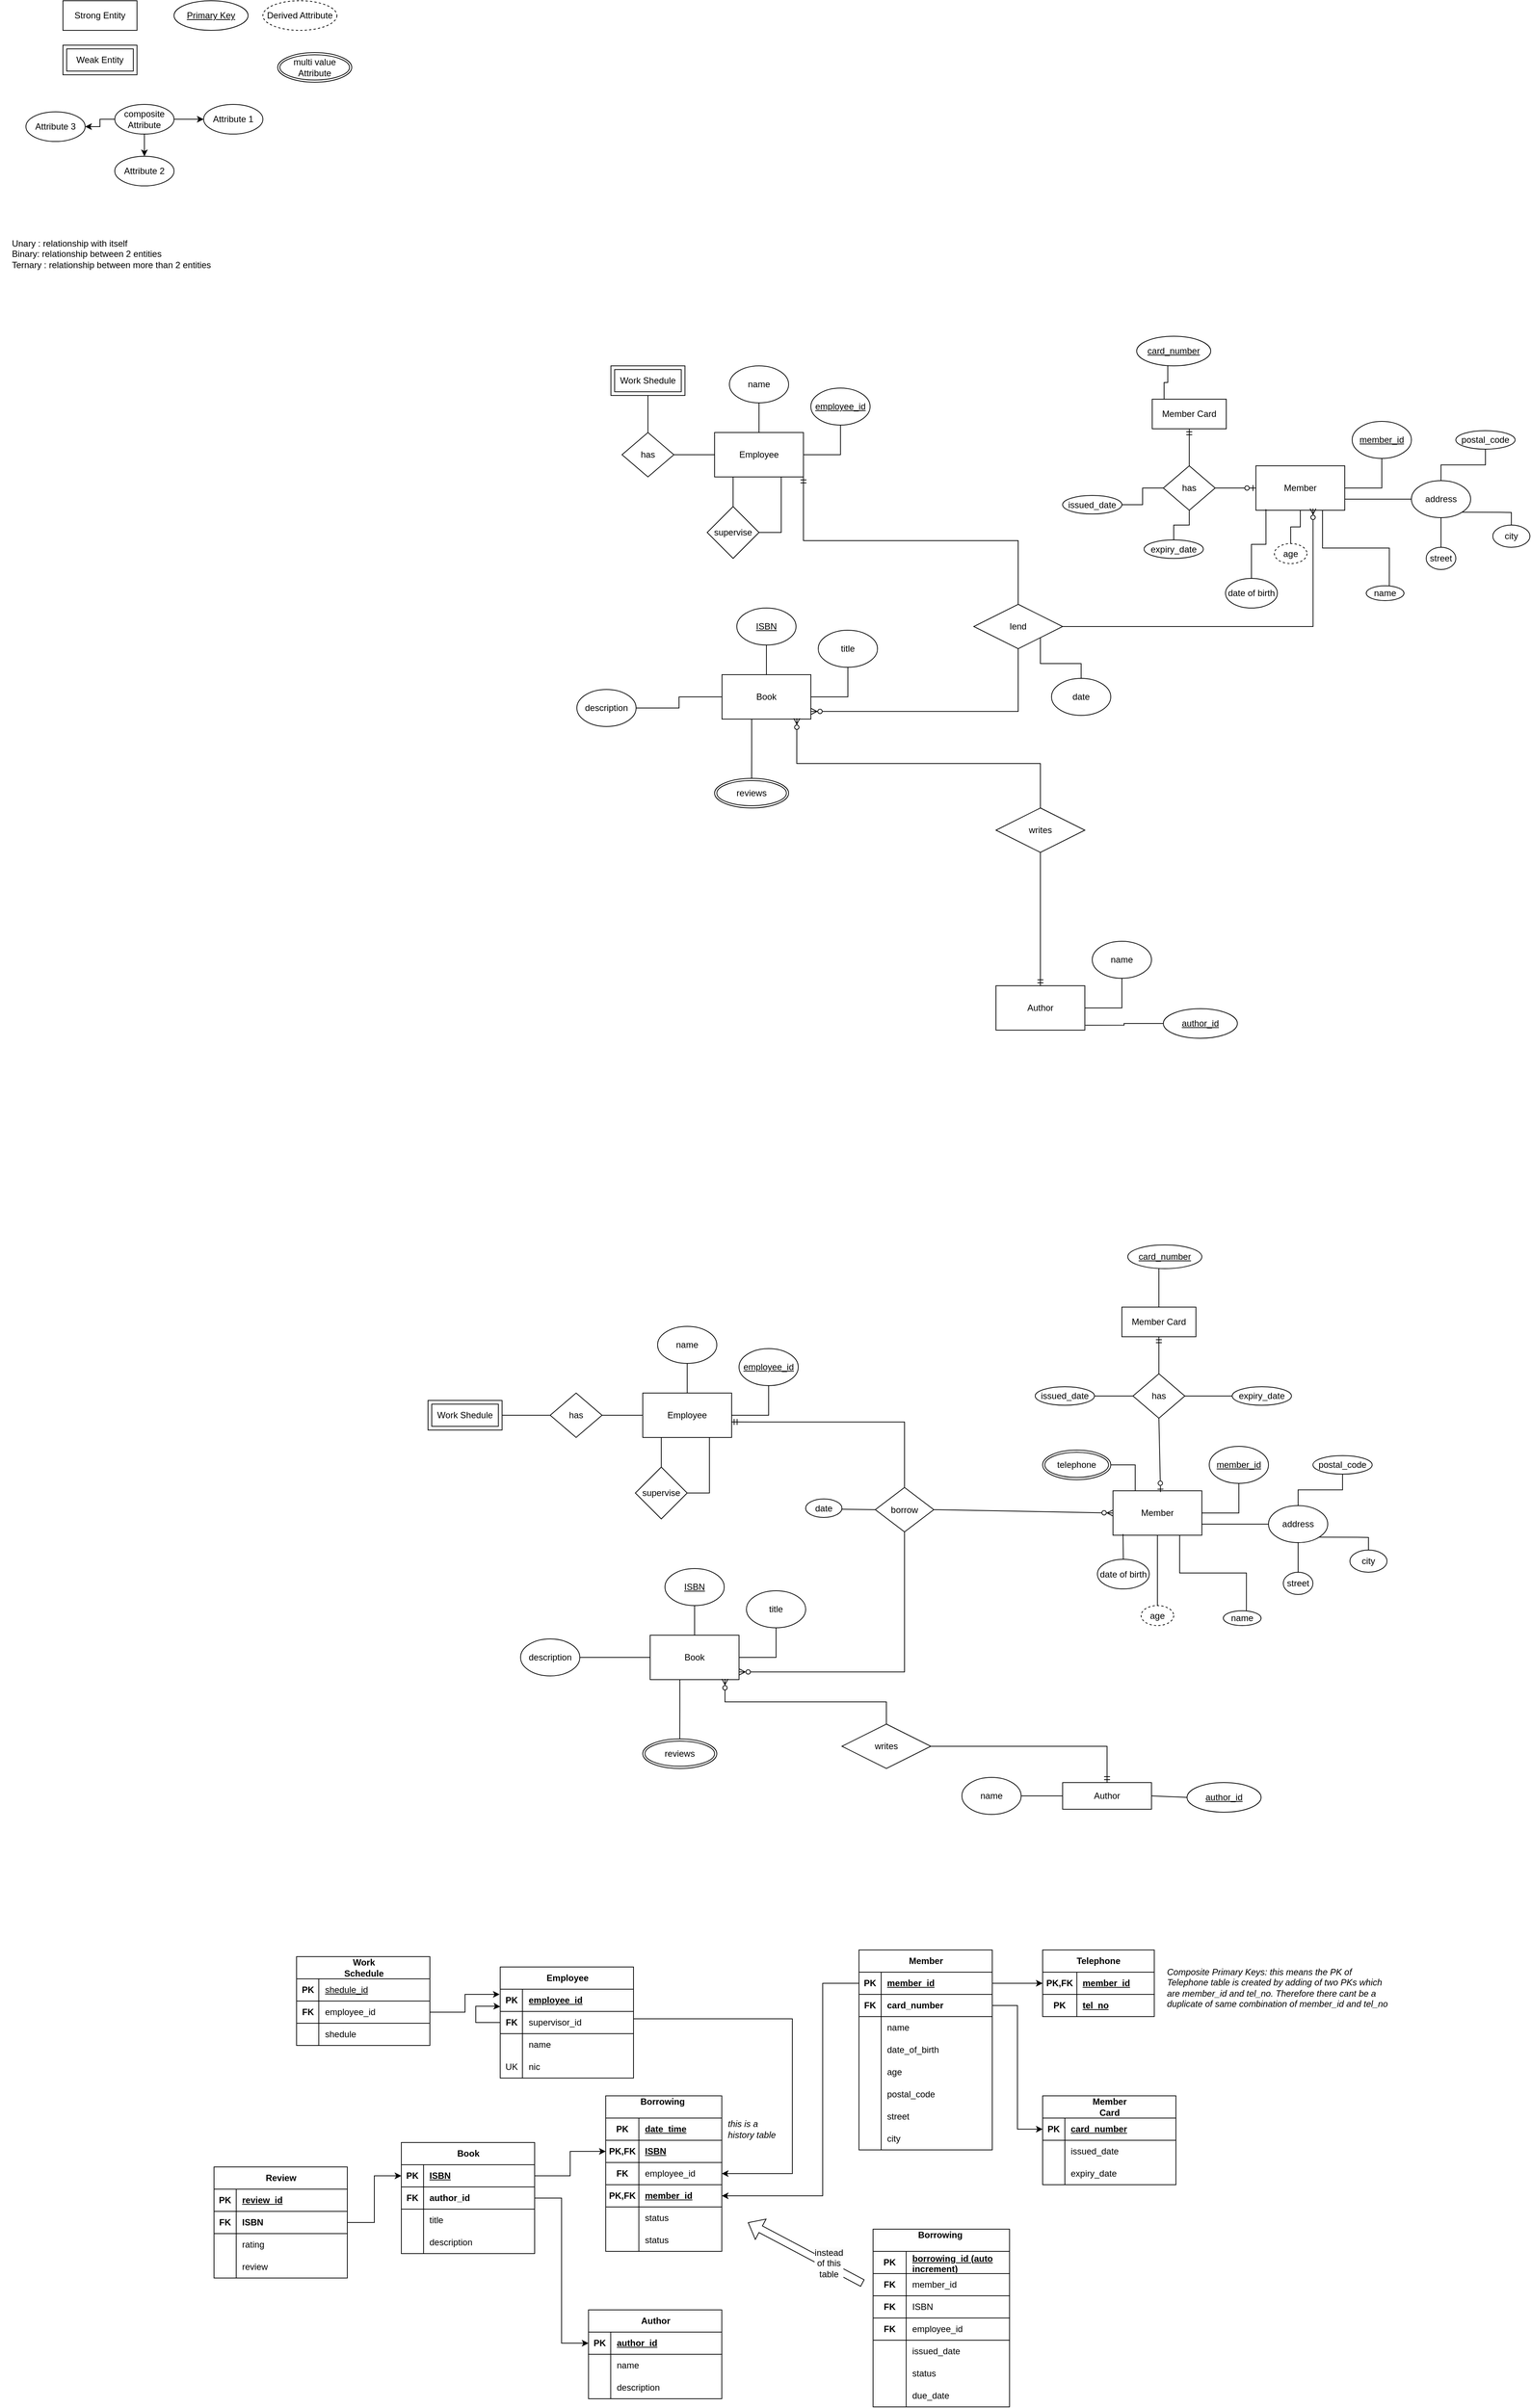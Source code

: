 <mxfile version="24.7.6">
  <diagram id="R2lEEEUBdFMjLlhIrx00" name="Page-1">
    <mxGraphModel dx="2728" dy="749" grid="0" gridSize="10" guides="1" tooltips="1" connect="1" arrows="1" fold="1" page="1" pageScale="1" pageWidth="850" pageHeight="1100" math="0" shadow="0" extFonts="Permanent Marker^https://fonts.googleapis.com/css?family=Permanent+Marker">
      <root>
        <mxCell id="0" />
        <mxCell id="1" parent="0" />
        <mxCell id="8QP9LGqgboKZ49ZWmoJ0-61" value="" style="edgeStyle=orthogonalEdgeStyle;rounded=0;orthogonalLoop=1;jettySize=auto;html=1;endArrow=none;endFill=0;" parent="1" source="8QP9LGqgboKZ49ZWmoJ0-59" target="8QP9LGqgboKZ49ZWmoJ0-60" edge="1">
          <mxGeometry relative="1" as="geometry" />
        </mxCell>
        <mxCell id="8QP9LGqgboKZ49ZWmoJ0-63" value="" style="edgeStyle=orthogonalEdgeStyle;rounded=0;orthogonalLoop=1;jettySize=auto;html=1;endArrow=none;endFill=0;" parent="1" source="8QP9LGqgboKZ49ZWmoJ0-59" target="8QP9LGqgboKZ49ZWmoJ0-62" edge="1">
          <mxGeometry relative="1" as="geometry" />
        </mxCell>
        <mxCell id="8QP9LGqgboKZ49ZWmoJ0-73" style="rounded=0;orthogonalLoop=1;jettySize=auto;html=1;entryX=1;entryY=0.5;entryDx=0;entryDy=0;curved=0;strokeColor=default;endArrow=none;endFill=0;" parent="1" source="8QP9LGqgboKZ49ZWmoJ0-59" target="8QP9LGqgboKZ49ZWmoJ0-70" edge="1">
          <mxGeometry relative="1" as="geometry" />
        </mxCell>
        <mxCell id="8QP9LGqgboKZ49ZWmoJ0-77" style="edgeStyle=orthogonalEdgeStyle;rounded=0;orthogonalLoop=1;jettySize=auto;html=1;exitX=0.75;exitY=1;exitDx=0;exitDy=0;entryX=1;entryY=0.5;entryDx=0;entryDy=0;endArrow=none;endFill=0;" parent="1" source="8QP9LGqgboKZ49ZWmoJ0-59" target="8QP9LGqgboKZ49ZWmoJ0-76" edge="1">
          <mxGeometry relative="1" as="geometry" />
        </mxCell>
        <mxCell id="8QP9LGqgboKZ49ZWmoJ0-59" value="Employee" style="rounded=0;whiteSpace=wrap;html=1;" parent="1" vertex="1">
          <mxGeometry x="130" y="603" width="120" height="60" as="geometry" />
        </mxCell>
        <mxCell id="8QP9LGqgboKZ49ZWmoJ0-60" value="name" style="ellipse;whiteSpace=wrap;html=1;rounded=0;" parent="1" vertex="1">
          <mxGeometry x="150" y="513" width="80" height="50" as="geometry" />
        </mxCell>
        <mxCell id="8QP9LGqgboKZ49ZWmoJ0-62" value="employee_id" style="ellipse;whiteSpace=wrap;html=1;rounded=0;fontStyle=4" parent="1" vertex="1">
          <mxGeometry x="260" y="543" width="80" height="50" as="geometry" />
        </mxCell>
        <mxCell id="8QP9LGqgboKZ49ZWmoJ0-68" value="Work Shedule" style="shape=ext;margin=3;double=1;whiteSpace=wrap;html=1;align=center;" parent="1" vertex="1">
          <mxGeometry x="-10" y="513" width="100" height="40" as="geometry" />
        </mxCell>
        <mxCell id="8QP9LGqgboKZ49ZWmoJ0-72" value="" style="rounded=0;orthogonalLoop=1;jettySize=auto;html=1;edgeStyle=orthogonalEdgeStyle;endArrow=none;endFill=0;" parent="1" source="8QP9LGqgboKZ49ZWmoJ0-70" target="8QP9LGqgboKZ49ZWmoJ0-68" edge="1">
          <mxGeometry relative="1" as="geometry" />
        </mxCell>
        <mxCell id="8QP9LGqgboKZ49ZWmoJ0-70" value="has" style="shape=rhombus;perimeter=rhombusPerimeter;whiteSpace=wrap;html=1;align=center;" parent="1" vertex="1">
          <mxGeometry x="5" y="603" width="70" height="60" as="geometry" />
        </mxCell>
        <mxCell id="8QP9LGqgboKZ49ZWmoJ0-78" style="edgeStyle=orthogonalEdgeStyle;rounded=0;orthogonalLoop=1;jettySize=auto;html=1;exitX=0.5;exitY=0;exitDx=0;exitDy=0;endArrow=none;endFill=0;" parent="1" source="8QP9LGqgboKZ49ZWmoJ0-76" edge="1">
          <mxGeometry relative="1" as="geometry">
            <mxPoint x="145" y="663" as="targetPoint" />
            <Array as="points">
              <mxPoint x="145" y="663" />
            </Array>
          </mxGeometry>
        </mxCell>
        <mxCell id="8QP9LGqgboKZ49ZWmoJ0-76" value="supervise" style="shape=rhombus;perimeter=rhombusPerimeter;whiteSpace=wrap;html=1;align=center;" parent="1" vertex="1">
          <mxGeometry x="120" y="703" width="70" height="70" as="geometry" />
        </mxCell>
        <mxCell id="8QP9LGqgboKZ49ZWmoJ0-80" value="" style="edgeStyle=orthogonalEdgeStyle;rounded=0;orthogonalLoop=1;jettySize=auto;html=1;endArrow=none;endFill=0;" parent="1" source="8QP9LGqgboKZ49ZWmoJ0-83" target="8QP9LGqgboKZ49ZWmoJ0-85" edge="1">
          <mxGeometry relative="1" as="geometry" />
        </mxCell>
        <mxCell id="8QP9LGqgboKZ49ZWmoJ0-122" style="edgeStyle=orthogonalEdgeStyle;rounded=0;orthogonalLoop=1;jettySize=auto;html=1;exitX=0.5;exitY=1;exitDx=0;exitDy=0;entryX=0.5;entryY=0;entryDx=0;entryDy=0;endArrow=none;endFill=0;" parent="1" source="8QP9LGqgboKZ49ZWmoJ0-83" target="8QP9LGqgboKZ49ZWmoJ0-106" edge="1">
          <mxGeometry relative="1" as="geometry" />
        </mxCell>
        <mxCell id="8QP9LGqgboKZ49ZWmoJ0-83" value="Member" style="rounded=0;whiteSpace=wrap;html=1;" parent="1" vertex="1">
          <mxGeometry x="861" y="648" width="120" height="60" as="geometry" />
        </mxCell>
        <mxCell id="8QP9LGqgboKZ49ZWmoJ0-84" value="name" style="ellipse;whiteSpace=wrap;html=1;rounded=0;" parent="1" vertex="1">
          <mxGeometry x="1010" y="810" width="51" height="20" as="geometry" />
        </mxCell>
        <mxCell id="8QP9LGqgboKZ49ZWmoJ0-85" value="member_id" style="ellipse;whiteSpace=wrap;html=1;rounded=0;fontStyle=4" parent="1" vertex="1">
          <mxGeometry x="991" y="588" width="80" height="50" as="geometry" />
        </mxCell>
        <mxCell id="8QP9LGqgboKZ49ZWmoJ0-87" value="" style="rounded=0;orthogonalLoop=1;jettySize=auto;html=1;edgeStyle=orthogonalEdgeStyle;endArrow=ERmandOne;endFill=0;entryX=0.5;entryY=1;entryDx=0;entryDy=0;" parent="1" source="8QP9LGqgboKZ49ZWmoJ0-88" target="8QP9LGqgboKZ49ZWmoJ0-110" edge="1">
          <mxGeometry relative="1" as="geometry">
            <mxPoint x="771" y="598" as="targetPoint" />
          </mxGeometry>
        </mxCell>
        <mxCell id="8QP9LGqgboKZ49ZWmoJ0-120" style="edgeStyle=orthogonalEdgeStyle;rounded=0;orthogonalLoop=1;jettySize=auto;html=1;exitX=1;exitY=0.5;exitDx=0;exitDy=0;endArrow=ERzeroToOne;endFill=0;entryX=0;entryY=0.5;entryDx=0;entryDy=0;" parent="1" source="8QP9LGqgboKZ49ZWmoJ0-88" target="8QP9LGqgboKZ49ZWmoJ0-83" edge="1">
          <mxGeometry relative="1" as="geometry">
            <mxPoint x="830" y="730" as="targetPoint" />
          </mxGeometry>
        </mxCell>
        <mxCell id="8QP9LGqgboKZ49ZWmoJ0-88" value="has" style="shape=rhombus;perimeter=rhombusPerimeter;whiteSpace=wrap;html=1;align=center;" parent="1" vertex="1">
          <mxGeometry x="736" y="648" width="70" height="60" as="geometry" />
        </mxCell>
        <mxCell id="8QP9LGqgboKZ49ZWmoJ0-91" value="address" style="ellipse;whiteSpace=wrap;html=1;rounded=0;" parent="1" vertex="1">
          <mxGeometry x="1071" y="668" width="80" height="50" as="geometry" />
        </mxCell>
        <mxCell id="8QP9LGqgboKZ49ZWmoJ0-92" value="" style="edgeStyle=orthogonalEdgeStyle;rounded=0;orthogonalLoop=1;jettySize=auto;html=1;endArrow=none;endFill=0;exitX=1;exitY=0.75;exitDx=0;exitDy=0;" parent="1" source="8QP9LGqgboKZ49ZWmoJ0-83" target="8QP9LGqgboKZ49ZWmoJ0-91" edge="1">
          <mxGeometry relative="1" as="geometry">
            <mxPoint x="1061" y="767.74" as="sourcePoint" />
          </mxGeometry>
        </mxCell>
        <mxCell id="8QP9LGqgboKZ49ZWmoJ0-99" value="postal_code" style="ellipse;whiteSpace=wrap;html=1;rounded=0;" parent="1" vertex="1">
          <mxGeometry x="1131" y="600.5" width="80" height="25" as="geometry" />
        </mxCell>
        <mxCell id="8QP9LGqgboKZ49ZWmoJ0-100" value="" style="edgeStyle=orthogonalEdgeStyle;rounded=0;orthogonalLoop=1;jettySize=auto;html=1;endArrow=none;endFill=0;exitX=0.5;exitY=0;exitDx=0;exitDy=0;" parent="1" source="8QP9LGqgboKZ49ZWmoJ0-91" target="8QP9LGqgboKZ49ZWmoJ0-99" edge="1">
          <mxGeometry relative="1" as="geometry">
            <mxPoint x="1111" y="593" as="sourcePoint" />
          </mxGeometry>
        </mxCell>
        <mxCell id="8QP9LGqgboKZ49ZWmoJ0-102" value="city" style="ellipse;whiteSpace=wrap;html=1;rounded=0;" parent="1" vertex="1">
          <mxGeometry x="1181" y="728" width="50" height="30" as="geometry" />
        </mxCell>
        <mxCell id="8QP9LGqgboKZ49ZWmoJ0-103" value="" style="edgeStyle=orthogonalEdgeStyle;rounded=0;orthogonalLoop=1;jettySize=auto;html=1;endArrow=none;endFill=0;exitX=1;exitY=1;exitDx=0;exitDy=0;" parent="1" source="8QP9LGqgboKZ49ZWmoJ0-91" target="8QP9LGqgboKZ49ZWmoJ0-102" edge="1">
          <mxGeometry relative="1" as="geometry">
            <mxPoint x="1191" y="863" as="sourcePoint" />
            <Array as="points">
              <mxPoint x="1191" y="711" />
              <mxPoint x="1191" y="711" />
            </Array>
          </mxGeometry>
        </mxCell>
        <mxCell id="8QP9LGqgboKZ49ZWmoJ0-104" value="street" style="ellipse;whiteSpace=wrap;html=1;rounded=0;" parent="1" vertex="1">
          <mxGeometry x="1091" y="758" width="40" height="30" as="geometry" />
        </mxCell>
        <mxCell id="8QP9LGqgboKZ49ZWmoJ0-105" value="" style="edgeStyle=orthogonalEdgeStyle;rounded=0;orthogonalLoop=1;jettySize=auto;html=1;endArrow=none;endFill=0;" parent="1" source="8QP9LGqgboKZ49ZWmoJ0-91" target="8QP9LGqgboKZ49ZWmoJ0-104" edge="1">
          <mxGeometry relative="1" as="geometry">
            <mxPoint x="1041" y="863" as="sourcePoint" />
          </mxGeometry>
        </mxCell>
        <mxCell id="8QP9LGqgboKZ49ZWmoJ0-106" value="age" style="ellipse;whiteSpace=wrap;html=1;align=center;dashed=1;" parent="1" vertex="1">
          <mxGeometry x="886" y="753" width="44" height="27" as="geometry" />
        </mxCell>
        <mxCell id="8QP9LGqgboKZ49ZWmoJ0-107" value="date of birth" style="ellipse;whiteSpace=wrap;html=1;align=center;" parent="1" vertex="1">
          <mxGeometry x="820" y="800" width="70" height="40" as="geometry" />
        </mxCell>
        <mxCell id="8QP9LGqgboKZ49ZWmoJ0-109" style="edgeStyle=orthogonalEdgeStyle;rounded=0;orthogonalLoop=1;jettySize=auto;html=1;entryX=0.113;entryY=0.974;entryDx=0;entryDy=0;entryPerimeter=0;endArrow=none;endFill=0;" parent="1" source="8QP9LGqgboKZ49ZWmoJ0-107" target="8QP9LGqgboKZ49ZWmoJ0-83" edge="1">
          <mxGeometry relative="1" as="geometry" />
        </mxCell>
        <mxCell id="8QP9LGqgboKZ49ZWmoJ0-110" value="Member Card" style="whiteSpace=wrap;html=1;align=center;" parent="1" vertex="1">
          <mxGeometry x="721" y="558" width="100" height="40" as="geometry" />
        </mxCell>
        <mxCell id="8QP9LGqgboKZ49ZWmoJ0-112" value="" style="edgeStyle=orthogonalEdgeStyle;rounded=0;orthogonalLoop=1;jettySize=auto;html=1;endArrow=none;endFill=0;exitX=0.16;exitY=-0.005;exitDx=0;exitDy=0;exitPerimeter=0;entryX=0.42;entryY=0.917;entryDx=0;entryDy=0;entryPerimeter=0;" parent="1" source="8QP9LGqgboKZ49ZWmoJ0-110" target="8QP9LGqgboKZ49ZWmoJ0-177" edge="1">
          <mxGeometry relative="1" as="geometry">
            <mxPoint x="736" y="537.5" as="sourcePoint" />
            <mxPoint x="740" y="535" as="targetPoint" />
          </mxGeometry>
        </mxCell>
        <mxCell id="8QP9LGqgboKZ49ZWmoJ0-115" value="issued_date" style="ellipse;whiteSpace=wrap;html=1;rounded=0;" parent="1" vertex="1">
          <mxGeometry x="600" y="688" width="80" height="25" as="geometry" />
        </mxCell>
        <mxCell id="8QP9LGqgboKZ49ZWmoJ0-116" value="" style="edgeStyle=orthogonalEdgeStyle;rounded=0;orthogonalLoop=1;jettySize=auto;html=1;endArrow=none;endFill=0;exitX=0;exitY=0.5;exitDx=0;exitDy=0;" parent="1" source="8QP9LGqgboKZ49ZWmoJ0-88" target="8QP9LGqgboKZ49ZWmoJ0-115" edge="1">
          <mxGeometry relative="1" as="geometry">
            <mxPoint x="581" y="776" as="sourcePoint" />
          </mxGeometry>
        </mxCell>
        <mxCell id="8QP9LGqgboKZ49ZWmoJ0-117" value="expiry_date" style="ellipse;whiteSpace=wrap;html=1;rounded=0;" parent="1" vertex="1">
          <mxGeometry x="710" y="748" width="80" height="25" as="geometry" />
        </mxCell>
        <mxCell id="8QP9LGqgboKZ49ZWmoJ0-118" value="" style="edgeStyle=orthogonalEdgeStyle;rounded=0;orthogonalLoop=1;jettySize=auto;html=1;endArrow=none;endFill=0;exitX=0.5;exitY=1;exitDx=0;exitDy=0;" parent="1" source="8QP9LGqgboKZ49ZWmoJ0-88" target="8QP9LGqgboKZ49ZWmoJ0-117" edge="1">
          <mxGeometry relative="1" as="geometry">
            <mxPoint x="691" y="836" as="sourcePoint" />
          </mxGeometry>
        </mxCell>
        <mxCell id="8QP9LGqgboKZ49ZWmoJ0-123" style="edgeStyle=orthogonalEdgeStyle;rounded=0;orthogonalLoop=1;jettySize=auto;html=1;exitX=0.75;exitY=1;exitDx=0;exitDy=0;entryX=0.611;entryY=0.006;entryDx=0;entryDy=0;entryPerimeter=0;endArrow=none;endFill=0;" parent="1" source="8QP9LGqgboKZ49ZWmoJ0-83" target="8QP9LGqgboKZ49ZWmoJ0-84" edge="1">
          <mxGeometry relative="1" as="geometry" />
        </mxCell>
        <mxCell id="8QP9LGqgboKZ49ZWmoJ0-170" style="edgeStyle=orthogonalEdgeStyle;rounded=0;orthogonalLoop=1;jettySize=auto;html=1;exitX=0.5;exitY=0;exitDx=0;exitDy=0;entryX=1;entryY=1;entryDx=0;entryDy=0;endArrow=ERmandOne;endFill=0;" parent="1" source="8QP9LGqgboKZ49ZWmoJ0-125" target="8QP9LGqgboKZ49ZWmoJ0-59" edge="1">
          <mxGeometry relative="1" as="geometry">
            <mxPoint x="299" y="686" as="targetPoint" />
          </mxGeometry>
        </mxCell>
        <mxCell id="8QP9LGqgboKZ49ZWmoJ0-172" style="edgeStyle=orthogonalEdgeStyle;rounded=0;orthogonalLoop=1;jettySize=auto;html=1;exitX=1;exitY=0.5;exitDx=0;exitDy=0;entryX=0.643;entryY=0.961;entryDx=0;entryDy=0;entryPerimeter=0;endArrow=ERzeroToMany;endFill=0;" parent="1" source="8QP9LGqgboKZ49ZWmoJ0-125" target="8QP9LGqgboKZ49ZWmoJ0-83" edge="1">
          <mxGeometry relative="1" as="geometry">
            <mxPoint x="814" y="717" as="targetPoint" />
          </mxGeometry>
        </mxCell>
        <mxCell id="8QP9LGqgboKZ49ZWmoJ0-173" style="edgeStyle=orthogonalEdgeStyle;rounded=0;orthogonalLoop=1;jettySize=auto;html=1;exitX=0.5;exitY=1;exitDx=0;exitDy=0;entryX=1.003;entryY=0.827;entryDx=0;entryDy=0;endArrow=ERzeroToMany;endFill=0;entryPerimeter=0;" parent="1" source="8QP9LGqgboKZ49ZWmoJ0-125" target="8QP9LGqgboKZ49ZWmoJ0-130" edge="1">
          <mxGeometry relative="1" as="geometry" />
        </mxCell>
        <mxCell id="8QP9LGqgboKZ49ZWmoJ0-125" value="lend" style="shape=rhombus;perimeter=rhombusPerimeter;whiteSpace=wrap;html=1;align=center;" parent="1" vertex="1">
          <mxGeometry x="480" y="835" width="120" height="60" as="geometry" />
        </mxCell>
        <mxCell id="8QP9LGqgboKZ49ZWmoJ0-126" value="" style="edgeStyle=orthogonalEdgeStyle;rounded=0;orthogonalLoop=1;jettySize=auto;html=1;endArrow=none;endFill=0;" parent="1" source="8QP9LGqgboKZ49ZWmoJ0-130" target="8QP9LGqgboKZ49ZWmoJ0-131" edge="1">
          <mxGeometry relative="1" as="geometry" />
        </mxCell>
        <mxCell id="8QP9LGqgboKZ49ZWmoJ0-127" value="" style="edgeStyle=orthogonalEdgeStyle;rounded=0;orthogonalLoop=1;jettySize=auto;html=1;endArrow=none;endFill=0;" parent="1" source="8QP9LGqgboKZ49ZWmoJ0-130" target="8QP9LGqgboKZ49ZWmoJ0-132" edge="1">
          <mxGeometry relative="1" as="geometry" />
        </mxCell>
        <mxCell id="8QP9LGqgboKZ49ZWmoJ0-141" style="edgeStyle=orthogonalEdgeStyle;rounded=0;orthogonalLoop=1;jettySize=auto;html=1;exitX=0.334;exitY=0.995;exitDx=0;exitDy=0;endArrow=none;endFill=0;exitPerimeter=0;" parent="1" source="8QP9LGqgboKZ49ZWmoJ0-130" target="8QP9LGqgboKZ49ZWmoJ0-140" edge="1">
          <mxGeometry relative="1" as="geometry">
            <Array as="points" />
          </mxGeometry>
        </mxCell>
        <mxCell id="8QP9LGqgboKZ49ZWmoJ0-130" value="Book" style="rounded=0;whiteSpace=wrap;html=1;" parent="1" vertex="1">
          <mxGeometry x="140" y="930" width="120" height="60" as="geometry" />
        </mxCell>
        <mxCell id="8QP9LGqgboKZ49ZWmoJ0-131" value="ISBN" style="ellipse;whiteSpace=wrap;html=1;rounded=0;fontStyle=4" parent="1" vertex="1">
          <mxGeometry x="160" y="840" width="80" height="50" as="geometry" />
        </mxCell>
        <mxCell id="8QP9LGqgboKZ49ZWmoJ0-132" value="title" style="ellipse;whiteSpace=wrap;html=1;rounded=0;" parent="1" vertex="1">
          <mxGeometry x="270" y="870" width="80" height="50" as="geometry" />
        </mxCell>
        <mxCell id="8QP9LGqgboKZ49ZWmoJ0-138" value="description" style="ellipse;whiteSpace=wrap;html=1;rounded=0;" parent="1" vertex="1">
          <mxGeometry x="-56" y="950" width="80" height="50" as="geometry" />
        </mxCell>
        <mxCell id="8QP9LGqgboKZ49ZWmoJ0-139" value="" style="edgeStyle=orthogonalEdgeStyle;rounded=0;orthogonalLoop=1;jettySize=auto;html=1;endArrow=none;endFill=0;exitX=0;exitY=0.5;exitDx=0;exitDy=0;" parent="1" source="8QP9LGqgboKZ49ZWmoJ0-130" target="8QP9LGqgboKZ49ZWmoJ0-138" edge="1">
          <mxGeometry relative="1" as="geometry">
            <mxPoint x="320" y="1040" as="sourcePoint" />
          </mxGeometry>
        </mxCell>
        <mxCell id="8QP9LGqgboKZ49ZWmoJ0-140" value="reviews" style="ellipse;shape=doubleEllipse;margin=3;whiteSpace=wrap;html=1;align=center;" parent="1" vertex="1">
          <mxGeometry x="130" y="1070" width="100" height="40" as="geometry" />
        </mxCell>
        <mxCell id="8QP9LGqgboKZ49ZWmoJ0-142" value="Weak Entity" style="shape=ext;margin=3;double=1;whiteSpace=wrap;html=1;align=center;" parent="1" vertex="1">
          <mxGeometry x="-750" y="80" width="100" height="40" as="geometry" />
        </mxCell>
        <mxCell id="8QP9LGqgboKZ49ZWmoJ0-143" value="Strong Entity" style="whiteSpace=wrap;html=1;align=center;" parent="1" vertex="1">
          <mxGeometry x="-750" y="20" width="100" height="40" as="geometry" />
        </mxCell>
        <mxCell id="8QP9LGqgboKZ49ZWmoJ0-144" value="Primary Key" style="ellipse;whiteSpace=wrap;html=1;align=center;fontStyle=4;" parent="1" vertex="1">
          <mxGeometry x="-600" y="20" width="100" height="40" as="geometry" />
        </mxCell>
        <mxCell id="8QP9LGqgboKZ49ZWmoJ0-145" value="Derived Attribute" style="ellipse;whiteSpace=wrap;html=1;align=center;dashed=1;" parent="1" vertex="1">
          <mxGeometry x="-480" y="20" width="100" height="40" as="geometry" />
        </mxCell>
        <mxCell id="8QP9LGqgboKZ49ZWmoJ0-146" value="multi value Attribute" style="ellipse;shape=doubleEllipse;margin=3;whiteSpace=wrap;html=1;align=center;" parent="1" vertex="1">
          <mxGeometry x="-460" y="90" width="100" height="40" as="geometry" />
        </mxCell>
        <mxCell id="8QP9LGqgboKZ49ZWmoJ0-151" value="" style="edgeStyle=orthogonalEdgeStyle;rounded=0;orthogonalLoop=1;jettySize=auto;html=1;" parent="1" source="8QP9LGqgboKZ49ZWmoJ0-147" target="8QP9LGqgboKZ49ZWmoJ0-150" edge="1">
          <mxGeometry relative="1" as="geometry" />
        </mxCell>
        <mxCell id="8QP9LGqgboKZ49ZWmoJ0-153" value="" style="edgeStyle=orthogonalEdgeStyle;rounded=0;orthogonalLoop=1;jettySize=auto;html=1;" parent="1" source="8QP9LGqgboKZ49ZWmoJ0-147" target="8QP9LGqgboKZ49ZWmoJ0-152" edge="1">
          <mxGeometry relative="1" as="geometry" />
        </mxCell>
        <mxCell id="8QP9LGqgboKZ49ZWmoJ0-155" value="" style="edgeStyle=orthogonalEdgeStyle;rounded=0;orthogonalLoop=1;jettySize=auto;html=1;" parent="1" source="8QP9LGqgboKZ49ZWmoJ0-147" target="8QP9LGqgboKZ49ZWmoJ0-154" edge="1">
          <mxGeometry relative="1" as="geometry" />
        </mxCell>
        <mxCell id="8QP9LGqgboKZ49ZWmoJ0-147" value="composite Attribute" style="ellipse;whiteSpace=wrap;html=1;align=center;" parent="1" vertex="1">
          <mxGeometry x="-680" y="160" width="80" height="40" as="geometry" />
        </mxCell>
        <mxCell id="8QP9LGqgboKZ49ZWmoJ0-150" value="Attribute 1" style="ellipse;whiteSpace=wrap;html=1;align=center;" parent="1" vertex="1">
          <mxGeometry x="-560" y="160" width="80" height="40" as="geometry" />
        </mxCell>
        <mxCell id="8QP9LGqgboKZ49ZWmoJ0-152" value="Attribute 2" style="ellipse;whiteSpace=wrap;html=1;align=center;" parent="1" vertex="1">
          <mxGeometry x="-680" y="230" width="80" height="40" as="geometry" />
        </mxCell>
        <mxCell id="8QP9LGqgboKZ49ZWmoJ0-154" value="Attribute 3" style="ellipse;whiteSpace=wrap;html=1;align=center;" parent="1" vertex="1">
          <mxGeometry x="-800" y="170" width="80" height="40" as="geometry" />
        </mxCell>
        <mxCell id="8QP9LGqgboKZ49ZWmoJ0-156" value="&lt;div style=&quot;text-align: left;&quot;&gt;&lt;span style=&quot;background-color: initial;&quot;&gt;Unary : relationship with itself&lt;/span&gt;&lt;/div&gt;&lt;div style=&quot;text-align: left;&quot;&gt;&lt;span style=&quot;background-color: initial;&quot;&gt;Binary: relationship between 2 entities&lt;/span&gt;&lt;/div&gt;&lt;div style=&quot;text-align: left;&quot;&gt;&lt;span style=&quot;background-color: initial;&quot;&gt;Ternary : relationship between more than 2 entities&lt;/span&gt;&lt;/div&gt;" style="text;html=1;align=center;verticalAlign=middle;whiteSpace=wrap;rounded=0;" parent="1" vertex="1">
          <mxGeometry x="-835" y="347" width="301" height="30" as="geometry" />
        </mxCell>
        <mxCell id="8QP9LGqgboKZ49ZWmoJ0-157" value="writes" style="shape=rhombus;perimeter=rhombusPerimeter;whiteSpace=wrap;html=1;align=center;" parent="1" vertex="1">
          <mxGeometry x="510" y="1110" width="120" height="60" as="geometry" />
        </mxCell>
        <mxCell id="8QP9LGqgboKZ49ZWmoJ0-159" value="" style="edgeStyle=orthogonalEdgeStyle;rounded=0;orthogonalLoop=1;jettySize=auto;html=1;endArrow=none;endFill=0;" parent="1" source="8QP9LGqgboKZ49ZWmoJ0-161" target="8QP9LGqgboKZ49ZWmoJ0-163" edge="1">
          <mxGeometry relative="1" as="geometry" />
        </mxCell>
        <mxCell id="8QP9LGqgboKZ49ZWmoJ0-167" style="edgeStyle=orthogonalEdgeStyle;rounded=0;orthogonalLoop=1;jettySize=auto;html=1;endArrow=ERmandOne;endFill=0;exitX=0.5;exitY=1;exitDx=0;exitDy=0;entryX=0.5;entryY=0;entryDx=0;entryDy=0;" parent="1" source="8QP9LGqgboKZ49ZWmoJ0-157" target="8QP9LGqgboKZ49ZWmoJ0-161" edge="1">
          <mxGeometry relative="1" as="geometry">
            <mxPoint x="600" y="1210" as="sourcePoint" />
            <mxPoint x="500" y="1210" as="targetPoint" />
          </mxGeometry>
        </mxCell>
        <mxCell id="8QP9LGqgboKZ49ZWmoJ0-161" value="Author" style="rounded=0;whiteSpace=wrap;html=1;" parent="1" vertex="1">
          <mxGeometry x="510" y="1350" width="120" height="60" as="geometry" />
        </mxCell>
        <mxCell id="8QP9LGqgboKZ49ZWmoJ0-163" value="name" style="ellipse;whiteSpace=wrap;html=1;rounded=0;" parent="1" vertex="1">
          <mxGeometry x="640" y="1290" width="80" height="50" as="geometry" />
        </mxCell>
        <mxCell id="8QP9LGqgboKZ49ZWmoJ0-165" value="" style="edgeStyle=orthogonalEdgeStyle;rounded=0;orthogonalLoop=1;jettySize=auto;html=1;endArrow=none;endFill=0;exitX=1.006;exitY=0.889;exitDx=0;exitDy=0;exitPerimeter=0;entryX=0;entryY=0.5;entryDx=0;entryDy=0;" parent="1" source="8QP9LGqgboKZ49ZWmoJ0-161" target="8QP9LGqgboKZ49ZWmoJ0-178" edge="1">
          <mxGeometry relative="1" as="geometry">
            <mxPoint x="690" y="1460" as="sourcePoint" />
            <mxPoint x="700" y="1395" as="targetPoint" />
          </mxGeometry>
        </mxCell>
        <mxCell id="8QP9LGqgboKZ49ZWmoJ0-168" style="edgeStyle=orthogonalEdgeStyle;rounded=0;orthogonalLoop=1;jettySize=auto;html=1;exitX=0.5;exitY=0;exitDx=0;exitDy=0;entryX=0.842;entryY=0.983;entryDx=0;entryDy=0;entryPerimeter=0;endArrow=ERzeroToMany;endFill=0;" parent="1" source="8QP9LGqgboKZ49ZWmoJ0-157" target="8QP9LGqgboKZ49ZWmoJ0-130" edge="1">
          <mxGeometry relative="1" as="geometry" />
        </mxCell>
        <mxCell id="8QP9LGqgboKZ49ZWmoJ0-174" value="date" style="ellipse;whiteSpace=wrap;html=1;rounded=0;" parent="1" vertex="1">
          <mxGeometry x="585" y="935" width="80" height="50" as="geometry" />
        </mxCell>
        <mxCell id="8QP9LGqgboKZ49ZWmoJ0-175" value="" style="edgeStyle=orthogonalEdgeStyle;rounded=0;orthogonalLoop=1;jettySize=auto;html=1;endArrow=none;endFill=0;exitX=1;exitY=1;exitDx=0;exitDy=0;" parent="1" source="8QP9LGqgboKZ49ZWmoJ0-125" target="8QP9LGqgboKZ49ZWmoJ0-174" edge="1">
          <mxGeometry relative="1" as="geometry">
            <mxPoint x="778" y="921" as="sourcePoint" />
          </mxGeometry>
        </mxCell>
        <mxCell id="8QP9LGqgboKZ49ZWmoJ0-177" value="card_number" style="ellipse;whiteSpace=wrap;html=1;align=center;fontStyle=4;" parent="1" vertex="1">
          <mxGeometry x="700" y="473" width="100" height="40" as="geometry" />
        </mxCell>
        <mxCell id="8QP9LGqgboKZ49ZWmoJ0-178" value="author_id" style="ellipse;whiteSpace=wrap;html=1;align=center;fontStyle=4;" parent="1" vertex="1">
          <mxGeometry x="736" y="1381" width="100" height="40" as="geometry" />
        </mxCell>
        <mxCell id="8QP9LGqgboKZ49ZWmoJ0-180" value="" style="edgeStyle=orthogonalEdgeStyle;rounded=0;orthogonalLoop=1;jettySize=auto;html=1;endArrow=none;endFill=0;" parent="1" source="8QP9LGqgboKZ49ZWmoJ0-184" target="8QP9LGqgboKZ49ZWmoJ0-185" edge="1">
          <mxGeometry relative="1" as="geometry" />
        </mxCell>
        <mxCell id="8QP9LGqgboKZ49ZWmoJ0-181" value="" style="edgeStyle=orthogonalEdgeStyle;rounded=0;orthogonalLoop=1;jettySize=auto;html=1;endArrow=none;endFill=0;" parent="1" source="8QP9LGqgboKZ49ZWmoJ0-184" target="8QP9LGqgboKZ49ZWmoJ0-186" edge="1">
          <mxGeometry relative="1" as="geometry" />
        </mxCell>
        <mxCell id="8QP9LGqgboKZ49ZWmoJ0-182" style="rounded=0;orthogonalLoop=1;jettySize=auto;html=1;entryX=1;entryY=0.5;entryDx=0;entryDy=0;curved=0;strokeColor=default;endArrow=none;endFill=0;" parent="1" source="8QP9LGqgboKZ49ZWmoJ0-184" target="8QP9LGqgboKZ49ZWmoJ0-189" edge="1">
          <mxGeometry relative="1" as="geometry" />
        </mxCell>
        <mxCell id="8QP9LGqgboKZ49ZWmoJ0-183" style="edgeStyle=orthogonalEdgeStyle;rounded=0;orthogonalLoop=1;jettySize=auto;html=1;exitX=0.75;exitY=1;exitDx=0;exitDy=0;entryX=1;entryY=0.5;entryDx=0;entryDy=0;endArrow=none;endFill=0;" parent="1" source="8QP9LGqgboKZ49ZWmoJ0-184" target="8QP9LGqgboKZ49ZWmoJ0-191" edge="1">
          <mxGeometry relative="1" as="geometry" />
        </mxCell>
        <mxCell id="8QP9LGqgboKZ49ZWmoJ0-184" value="Employee" style="rounded=0;whiteSpace=wrap;html=1;" parent="1" vertex="1">
          <mxGeometry x="33" y="1900" width="120" height="60" as="geometry" />
        </mxCell>
        <mxCell id="8QP9LGqgboKZ49ZWmoJ0-185" value="name" style="ellipse;whiteSpace=wrap;html=1;rounded=0;" parent="1" vertex="1">
          <mxGeometry x="53" y="1810" width="80" height="50" as="geometry" />
        </mxCell>
        <mxCell id="8QP9LGqgboKZ49ZWmoJ0-186" value="employee_id" style="ellipse;whiteSpace=wrap;html=1;rounded=0;fontStyle=4" parent="1" vertex="1">
          <mxGeometry x="163" y="1840" width="80" height="50" as="geometry" />
        </mxCell>
        <mxCell id="8QP9LGqgboKZ49ZWmoJ0-187" value="Work Shedule" style="shape=ext;margin=3;double=1;whiteSpace=wrap;html=1;align=center;" parent="1" vertex="1">
          <mxGeometry x="-257" y="1910" width="100" height="40" as="geometry" />
        </mxCell>
        <mxCell id="8QP9LGqgboKZ49ZWmoJ0-188" value="" style="rounded=0;orthogonalLoop=1;jettySize=auto;html=1;edgeStyle=orthogonalEdgeStyle;endArrow=none;endFill=0;" parent="1" source="8QP9LGqgboKZ49ZWmoJ0-189" target="8QP9LGqgboKZ49ZWmoJ0-187" edge="1">
          <mxGeometry relative="1" as="geometry" />
        </mxCell>
        <mxCell id="8QP9LGqgboKZ49ZWmoJ0-189" value="has" style="shape=rhombus;perimeter=rhombusPerimeter;whiteSpace=wrap;html=1;align=center;" parent="1" vertex="1">
          <mxGeometry x="-92" y="1900" width="70" height="60" as="geometry" />
        </mxCell>
        <mxCell id="8QP9LGqgboKZ49ZWmoJ0-190" style="edgeStyle=orthogonalEdgeStyle;rounded=0;orthogonalLoop=1;jettySize=auto;html=1;exitX=0.5;exitY=0;exitDx=0;exitDy=0;endArrow=none;endFill=0;" parent="1" source="8QP9LGqgboKZ49ZWmoJ0-191" edge="1">
          <mxGeometry relative="1" as="geometry">
            <mxPoint x="48" y="1960" as="targetPoint" />
            <Array as="points">
              <mxPoint x="48" y="1960" />
            </Array>
          </mxGeometry>
        </mxCell>
        <mxCell id="8QP9LGqgboKZ49ZWmoJ0-191" value="supervise" style="shape=rhombus;perimeter=rhombusPerimeter;whiteSpace=wrap;html=1;align=center;" parent="1" vertex="1">
          <mxGeometry x="23" y="2000" width="70" height="70" as="geometry" />
        </mxCell>
        <mxCell id="8QP9LGqgboKZ49ZWmoJ0-192" value="" style="edgeStyle=orthogonalEdgeStyle;rounded=0;orthogonalLoop=1;jettySize=auto;html=1;endArrow=none;endFill=0;" parent="1" source="8QP9LGqgboKZ49ZWmoJ0-194" target="8QP9LGqgboKZ49ZWmoJ0-196" edge="1">
          <mxGeometry relative="1" as="geometry" />
        </mxCell>
        <mxCell id="8QP9LGqgboKZ49ZWmoJ0-193" style="rounded=0;orthogonalLoop=1;jettySize=auto;html=1;exitX=0.5;exitY=1;exitDx=0;exitDy=0;entryX=0.5;entryY=0;entryDx=0;entryDy=0;endArrow=none;endFill=0;" parent="1" source="8QP9LGqgboKZ49ZWmoJ0-194" target="8QP9LGqgboKZ49ZWmoJ0-208" edge="1">
          <mxGeometry relative="1" as="geometry" />
        </mxCell>
        <mxCell id="8QP9LGqgboKZ49ZWmoJ0-194" value="Member" style="rounded=0;whiteSpace=wrap;html=1;" parent="1" vertex="1">
          <mxGeometry x="668" y="2032" width="120" height="60" as="geometry" />
        </mxCell>
        <mxCell id="8QP9LGqgboKZ49ZWmoJ0-195" value="name" style="ellipse;whiteSpace=wrap;html=1;rounded=0;" parent="1" vertex="1">
          <mxGeometry x="817" y="2194" width="51" height="20" as="geometry" />
        </mxCell>
        <mxCell id="8QP9LGqgboKZ49ZWmoJ0-196" value="member_id" style="ellipse;whiteSpace=wrap;html=1;rounded=0;fontStyle=4" parent="1" vertex="1">
          <mxGeometry x="798" y="1972" width="80" height="50" as="geometry" />
        </mxCell>
        <mxCell id="8QP9LGqgboKZ49ZWmoJ0-197" value="" style="rounded=0;orthogonalLoop=1;jettySize=auto;html=1;edgeStyle=orthogonalEdgeStyle;endArrow=ERmandOne;endFill=0;entryX=0.5;entryY=1;entryDx=0;entryDy=0;" parent="1" source="8QP9LGqgboKZ49ZWmoJ0-199" target="8QP9LGqgboKZ49ZWmoJ0-211" edge="1">
          <mxGeometry relative="1" as="geometry">
            <mxPoint x="730" y="1824" as="targetPoint" />
          </mxGeometry>
        </mxCell>
        <mxCell id="8QP9LGqgboKZ49ZWmoJ0-198" style="rounded=0;orthogonalLoop=1;jettySize=auto;html=1;exitX=0.5;exitY=1;exitDx=0;exitDy=0;endArrow=ERzeroToOne;endFill=0;entryX=0.535;entryY=0.03;entryDx=0;entryDy=0;entryPerimeter=0;" parent="1" source="8QP9LGqgboKZ49ZWmoJ0-199" target="8QP9LGqgboKZ49ZWmoJ0-194" edge="1">
          <mxGeometry relative="1" as="geometry">
            <mxPoint x="637" y="2114" as="targetPoint" />
          </mxGeometry>
        </mxCell>
        <mxCell id="8QP9LGqgboKZ49ZWmoJ0-199" value="has" style="shape=rhombus;perimeter=rhombusPerimeter;whiteSpace=wrap;html=1;align=center;" parent="1" vertex="1">
          <mxGeometry x="695" y="1874" width="70" height="60" as="geometry" />
        </mxCell>
        <mxCell id="8QP9LGqgboKZ49ZWmoJ0-200" value="address" style="ellipse;whiteSpace=wrap;html=1;rounded=0;" parent="1" vertex="1">
          <mxGeometry x="878" y="2052" width="80" height="50" as="geometry" />
        </mxCell>
        <mxCell id="8QP9LGqgboKZ49ZWmoJ0-201" value="" style="edgeStyle=orthogonalEdgeStyle;rounded=0;orthogonalLoop=1;jettySize=auto;html=1;endArrow=none;endFill=0;exitX=1;exitY=0.75;exitDx=0;exitDy=0;" parent="1" source="8QP9LGqgboKZ49ZWmoJ0-194" target="8QP9LGqgboKZ49ZWmoJ0-200" edge="1">
          <mxGeometry relative="1" as="geometry">
            <mxPoint x="868" y="2151.74" as="sourcePoint" />
          </mxGeometry>
        </mxCell>
        <mxCell id="8QP9LGqgboKZ49ZWmoJ0-202" value="postal_code" style="ellipse;whiteSpace=wrap;html=1;rounded=0;" parent="1" vertex="1">
          <mxGeometry x="938" y="1984.5" width="80" height="25" as="geometry" />
        </mxCell>
        <mxCell id="8QP9LGqgboKZ49ZWmoJ0-203" value="" style="edgeStyle=orthogonalEdgeStyle;rounded=0;orthogonalLoop=1;jettySize=auto;html=1;endArrow=none;endFill=0;exitX=0.5;exitY=0;exitDx=0;exitDy=0;" parent="1" source="8QP9LGqgboKZ49ZWmoJ0-200" target="8QP9LGqgboKZ49ZWmoJ0-202" edge="1">
          <mxGeometry relative="1" as="geometry">
            <mxPoint x="918" y="1977" as="sourcePoint" />
          </mxGeometry>
        </mxCell>
        <mxCell id="8QP9LGqgboKZ49ZWmoJ0-204" value="city" style="ellipse;whiteSpace=wrap;html=1;rounded=0;" parent="1" vertex="1">
          <mxGeometry x="988" y="2112" width="50" height="30" as="geometry" />
        </mxCell>
        <mxCell id="8QP9LGqgboKZ49ZWmoJ0-205" value="" style="edgeStyle=orthogonalEdgeStyle;rounded=0;orthogonalLoop=1;jettySize=auto;html=1;endArrow=none;endFill=0;exitX=1;exitY=1;exitDx=0;exitDy=0;" parent="1" source="8QP9LGqgboKZ49ZWmoJ0-200" target="8QP9LGqgboKZ49ZWmoJ0-204" edge="1">
          <mxGeometry relative="1" as="geometry">
            <mxPoint x="998" y="2247" as="sourcePoint" />
            <Array as="points">
              <mxPoint x="998" y="2095" />
              <mxPoint x="998" y="2095" />
            </Array>
          </mxGeometry>
        </mxCell>
        <mxCell id="8QP9LGqgboKZ49ZWmoJ0-206" value="street" style="ellipse;whiteSpace=wrap;html=1;rounded=0;" parent="1" vertex="1">
          <mxGeometry x="898" y="2142" width="40" height="30" as="geometry" />
        </mxCell>
        <mxCell id="8QP9LGqgboKZ49ZWmoJ0-207" value="" style="edgeStyle=orthogonalEdgeStyle;rounded=0;orthogonalLoop=1;jettySize=auto;html=1;endArrow=none;endFill=0;" parent="1" source="8QP9LGqgboKZ49ZWmoJ0-200" target="8QP9LGqgboKZ49ZWmoJ0-206" edge="1">
          <mxGeometry relative="1" as="geometry">
            <mxPoint x="848" y="2247" as="sourcePoint" />
          </mxGeometry>
        </mxCell>
        <mxCell id="8QP9LGqgboKZ49ZWmoJ0-208" value="age" style="ellipse;whiteSpace=wrap;html=1;align=center;dashed=1;" parent="1" vertex="1">
          <mxGeometry x="706" y="2187" width="44" height="27" as="geometry" />
        </mxCell>
        <mxCell id="8QP9LGqgboKZ49ZWmoJ0-209" value="date of birth" style="ellipse;whiteSpace=wrap;html=1;align=center;" parent="1" vertex="1">
          <mxGeometry x="647" y="2124.5" width="70" height="40" as="geometry" />
        </mxCell>
        <mxCell id="8QP9LGqgboKZ49ZWmoJ0-210" style="rounded=0;orthogonalLoop=1;jettySize=auto;html=1;entryX=0.113;entryY=0.974;entryDx=0;entryDy=0;entryPerimeter=0;endArrow=none;endFill=0;" parent="1" source="8QP9LGqgboKZ49ZWmoJ0-209" target="8QP9LGqgboKZ49ZWmoJ0-194" edge="1">
          <mxGeometry relative="1" as="geometry" />
        </mxCell>
        <mxCell id="8QP9LGqgboKZ49ZWmoJ0-211" value="Member Card" style="whiteSpace=wrap;html=1;align=center;" parent="1" vertex="1">
          <mxGeometry x="680" y="1784" width="100" height="40" as="geometry" />
        </mxCell>
        <mxCell id="8QP9LGqgboKZ49ZWmoJ0-212" value="" style="rounded=0;orthogonalLoop=1;jettySize=auto;html=1;endArrow=none;endFill=0;entryX=0.42;entryY=0.917;entryDx=0;entryDy=0;entryPerimeter=0;exitX=0.5;exitY=0;exitDx=0;exitDy=0;" parent="1" source="8QP9LGqgboKZ49ZWmoJ0-211" target="8QP9LGqgboKZ49ZWmoJ0-240" edge="1">
          <mxGeometry relative="1" as="geometry">
            <mxPoint x="730" y="1784" as="sourcePoint" />
            <mxPoint x="699" y="1761" as="targetPoint" />
          </mxGeometry>
        </mxCell>
        <mxCell id="8QP9LGqgboKZ49ZWmoJ0-213" value="issued_date" style="ellipse;whiteSpace=wrap;html=1;rounded=0;" parent="1" vertex="1">
          <mxGeometry x="563" y="1891.5" width="80" height="25" as="geometry" />
        </mxCell>
        <mxCell id="8QP9LGqgboKZ49ZWmoJ0-214" value="" style="rounded=0;orthogonalLoop=1;jettySize=auto;html=1;endArrow=none;endFill=0;exitX=0;exitY=0.5;exitDx=0;exitDy=0;" parent="1" source="8QP9LGqgboKZ49ZWmoJ0-199" target="8QP9LGqgboKZ49ZWmoJ0-213" edge="1">
          <mxGeometry relative="1" as="geometry">
            <mxPoint x="540" y="2002" as="sourcePoint" />
          </mxGeometry>
        </mxCell>
        <mxCell id="8QP9LGqgboKZ49ZWmoJ0-215" value="expiry_date" style="ellipse;whiteSpace=wrap;html=1;rounded=0;" parent="1" vertex="1">
          <mxGeometry x="829" y="1891.5" width="80" height="25" as="geometry" />
        </mxCell>
        <mxCell id="8QP9LGqgboKZ49ZWmoJ0-216" value="" style="rounded=0;orthogonalLoop=1;jettySize=auto;html=1;endArrow=none;endFill=0;exitX=1;exitY=0.5;exitDx=0;exitDy=0;edgeStyle=orthogonalEdgeStyle;" parent="1" source="8QP9LGqgboKZ49ZWmoJ0-199" target="8QP9LGqgboKZ49ZWmoJ0-215" edge="1">
          <mxGeometry relative="1" as="geometry">
            <mxPoint x="650" y="2062" as="sourcePoint" />
          </mxGeometry>
        </mxCell>
        <mxCell id="8QP9LGqgboKZ49ZWmoJ0-217" style="edgeStyle=orthogonalEdgeStyle;rounded=0;orthogonalLoop=1;jettySize=auto;html=1;exitX=0.75;exitY=1;exitDx=0;exitDy=0;entryX=0.611;entryY=0.006;entryDx=0;entryDy=0;entryPerimeter=0;endArrow=none;endFill=0;" parent="1" source="8QP9LGqgboKZ49ZWmoJ0-194" target="8QP9LGqgboKZ49ZWmoJ0-195" edge="1">
          <mxGeometry relative="1" as="geometry" />
        </mxCell>
        <mxCell id="8QP9LGqgboKZ49ZWmoJ0-218" style="edgeStyle=orthogonalEdgeStyle;rounded=0;orthogonalLoop=1;jettySize=auto;html=1;exitX=0.5;exitY=0;exitDx=0;exitDy=0;endArrow=ERmandOne;endFill=0;entryX=0.995;entryY=0.651;entryDx=0;entryDy=0;entryPerimeter=0;" parent="1" source="8QP9LGqgboKZ49ZWmoJ0-221" target="8QP9LGqgboKZ49ZWmoJ0-184" edge="1">
          <mxGeometry relative="1" as="geometry">
            <mxPoint x="190" y="1962" as="targetPoint" />
          </mxGeometry>
        </mxCell>
        <mxCell id="8QP9LGqgboKZ49ZWmoJ0-219" style="rounded=0;orthogonalLoop=1;jettySize=auto;html=1;exitX=1;exitY=0.5;exitDx=0;exitDy=0;entryX=0;entryY=0.5;entryDx=0;entryDy=0;endArrow=ERzeroToMany;endFill=0;elbow=vertical;" parent="1" source="8QP9LGqgboKZ49ZWmoJ0-221" target="8QP9LGqgboKZ49ZWmoJ0-194" edge="1">
          <mxGeometry relative="1" as="geometry">
            <mxPoint x="717" y="2014" as="targetPoint" />
          </mxGeometry>
        </mxCell>
        <mxCell id="8QP9LGqgboKZ49ZWmoJ0-220" style="edgeStyle=orthogonalEdgeStyle;rounded=0;orthogonalLoop=1;jettySize=auto;html=1;exitX=0.5;exitY=1;exitDx=0;exitDy=0;entryX=1.003;entryY=0.827;entryDx=0;entryDy=0;endArrow=ERzeroToMany;endFill=0;entryPerimeter=0;" parent="1" source="8QP9LGqgboKZ49ZWmoJ0-221" target="8QP9LGqgboKZ49ZWmoJ0-225" edge="1">
          <mxGeometry relative="1" as="geometry" />
        </mxCell>
        <mxCell id="8QP9LGqgboKZ49ZWmoJ0-221" value="borrow" style="shape=rhombus;perimeter=rhombusPerimeter;whiteSpace=wrap;html=1;align=center;" parent="1" vertex="1">
          <mxGeometry x="347" y="2027.5" width="79" height="60" as="geometry" />
        </mxCell>
        <mxCell id="8QP9LGqgboKZ49ZWmoJ0-222" value="" style="edgeStyle=orthogonalEdgeStyle;rounded=0;orthogonalLoop=1;jettySize=auto;html=1;endArrow=none;endFill=0;" parent="1" source="8QP9LGqgboKZ49ZWmoJ0-225" target="8QP9LGqgboKZ49ZWmoJ0-226" edge="1">
          <mxGeometry relative="1" as="geometry" />
        </mxCell>
        <mxCell id="8QP9LGqgboKZ49ZWmoJ0-223" value="" style="edgeStyle=orthogonalEdgeStyle;rounded=0;orthogonalLoop=1;jettySize=auto;html=1;endArrow=none;endFill=0;" parent="1" source="8QP9LGqgboKZ49ZWmoJ0-225" target="8QP9LGqgboKZ49ZWmoJ0-227" edge="1">
          <mxGeometry relative="1" as="geometry" />
        </mxCell>
        <mxCell id="8QP9LGqgboKZ49ZWmoJ0-224" style="edgeStyle=orthogonalEdgeStyle;rounded=0;orthogonalLoop=1;jettySize=auto;html=1;exitX=0.334;exitY=0.995;exitDx=0;exitDy=0;endArrow=none;endFill=0;exitPerimeter=0;" parent="1" source="8QP9LGqgboKZ49ZWmoJ0-225" target="8QP9LGqgboKZ49ZWmoJ0-230" edge="1">
          <mxGeometry relative="1" as="geometry">
            <Array as="points" />
          </mxGeometry>
        </mxCell>
        <mxCell id="8QP9LGqgboKZ49ZWmoJ0-225" value="Book" style="rounded=0;whiteSpace=wrap;html=1;" parent="1" vertex="1">
          <mxGeometry x="43" y="2227" width="120" height="60" as="geometry" />
        </mxCell>
        <mxCell id="8QP9LGqgboKZ49ZWmoJ0-226" value="ISBN" style="ellipse;whiteSpace=wrap;html=1;rounded=0;fontStyle=4" parent="1" vertex="1">
          <mxGeometry x="63" y="2137" width="80" height="50" as="geometry" />
        </mxCell>
        <mxCell id="8QP9LGqgboKZ49ZWmoJ0-227" value="title" style="ellipse;whiteSpace=wrap;html=1;rounded=0;" parent="1" vertex="1">
          <mxGeometry x="173" y="2167" width="80" height="50" as="geometry" />
        </mxCell>
        <mxCell id="8QP9LGqgboKZ49ZWmoJ0-228" value="description" style="ellipse;whiteSpace=wrap;html=1;rounded=0;" parent="1" vertex="1">
          <mxGeometry x="-132" y="2232" width="80" height="50" as="geometry" />
        </mxCell>
        <mxCell id="8QP9LGqgboKZ49ZWmoJ0-229" value="" style="rounded=0;orthogonalLoop=1;jettySize=auto;html=1;endArrow=none;endFill=0;exitX=0;exitY=0.5;exitDx=0;exitDy=0;" parent="1" source="8QP9LGqgboKZ49ZWmoJ0-225" target="8QP9LGqgboKZ49ZWmoJ0-228" edge="1">
          <mxGeometry relative="1" as="geometry">
            <mxPoint x="223" y="2337" as="sourcePoint" />
          </mxGeometry>
        </mxCell>
        <mxCell id="8QP9LGqgboKZ49ZWmoJ0-230" value="reviews" style="ellipse;shape=doubleEllipse;margin=3;whiteSpace=wrap;html=1;align=center;" parent="1" vertex="1">
          <mxGeometry x="33" y="2367" width="100" height="40" as="geometry" />
        </mxCell>
        <mxCell id="8QP9LGqgboKZ49ZWmoJ0-231" value="writes" style="shape=rhombus;perimeter=rhombusPerimeter;whiteSpace=wrap;html=1;align=center;" parent="1" vertex="1">
          <mxGeometry x="302" y="2347" width="120" height="60" as="geometry" />
        </mxCell>
        <mxCell id="8QP9LGqgboKZ49ZWmoJ0-232" value="" style="edgeStyle=orthogonalEdgeStyle;rounded=0;orthogonalLoop=1;jettySize=auto;html=1;endArrow=none;endFill=0;" parent="1" source="8QP9LGqgboKZ49ZWmoJ0-234" target="8QP9LGqgboKZ49ZWmoJ0-235" edge="1">
          <mxGeometry relative="1" as="geometry" />
        </mxCell>
        <mxCell id="8QP9LGqgboKZ49ZWmoJ0-233" style="rounded=0;orthogonalLoop=1;jettySize=auto;html=1;endArrow=ERmandOne;endFill=0;exitX=1;exitY=0.5;exitDx=0;exitDy=0;entryX=0.5;entryY=0;entryDx=0;entryDy=0;edgeStyle=orthogonalEdgeStyle;" parent="1" source="8QP9LGqgboKZ49ZWmoJ0-231" target="8QP9LGqgboKZ49ZWmoJ0-234" edge="1">
          <mxGeometry relative="1" as="geometry">
            <mxPoint x="311" y="2500" as="sourcePoint" />
            <mxPoint x="211" y="2500" as="targetPoint" />
          </mxGeometry>
        </mxCell>
        <mxCell id="8QP9LGqgboKZ49ZWmoJ0-234" value="Author" style="rounded=0;whiteSpace=wrap;html=1;" parent="1" vertex="1">
          <mxGeometry x="600" y="2426" width="120" height="36" as="geometry" />
        </mxCell>
        <mxCell id="8QP9LGqgboKZ49ZWmoJ0-235" value="name" style="ellipse;whiteSpace=wrap;html=1;rounded=0;" parent="1" vertex="1">
          <mxGeometry x="464" y="2419" width="80" height="50" as="geometry" />
        </mxCell>
        <mxCell id="8QP9LGqgboKZ49ZWmoJ0-236" value="" style="rounded=0;orthogonalLoop=1;jettySize=auto;html=1;endArrow=none;endFill=0;exitX=1;exitY=0.5;exitDx=0;exitDy=0;entryX=0;entryY=0.5;entryDx=0;entryDy=0;" parent="1" source="8QP9LGqgboKZ49ZWmoJ0-234" target="8QP9LGqgboKZ49ZWmoJ0-241" edge="1">
          <mxGeometry relative="1" as="geometry">
            <mxPoint x="783" y="2536" as="sourcePoint" />
            <mxPoint x="793" y="2471" as="targetPoint" />
          </mxGeometry>
        </mxCell>
        <mxCell id="8QP9LGqgboKZ49ZWmoJ0-237" style="edgeStyle=orthogonalEdgeStyle;rounded=0;orthogonalLoop=1;jettySize=auto;html=1;exitX=0.5;exitY=0;exitDx=0;exitDy=0;entryX=0.842;entryY=0.983;entryDx=0;entryDy=0;entryPerimeter=0;endArrow=ERzeroToMany;endFill=0;" parent="1" source="8QP9LGqgboKZ49ZWmoJ0-231" target="8QP9LGqgboKZ49ZWmoJ0-225" edge="1">
          <mxGeometry relative="1" as="geometry" />
        </mxCell>
        <mxCell id="8QP9LGqgboKZ49ZWmoJ0-238" value="date" style="ellipse;whiteSpace=wrap;html=1;rounded=0;" parent="1" vertex="1">
          <mxGeometry x="253" y="2043" width="49" height="25" as="geometry" />
        </mxCell>
        <mxCell id="8QP9LGqgboKZ49ZWmoJ0-240" value="card_number" style="ellipse;whiteSpace=wrap;html=1;align=center;fontStyle=4;" parent="1" vertex="1">
          <mxGeometry x="688" y="1700" width="100" height="32" as="geometry" />
        </mxCell>
        <mxCell id="8QP9LGqgboKZ49ZWmoJ0-241" value="author_id" style="ellipse;whiteSpace=wrap;html=1;align=center;fontStyle=4;" parent="1" vertex="1">
          <mxGeometry x="768" y="2426" width="100" height="40" as="geometry" />
        </mxCell>
        <mxCell id="8QP9LGqgboKZ49ZWmoJ0-245" style="rounded=0;orthogonalLoop=1;jettySize=auto;html=1;exitX=0;exitY=0.5;exitDx=0;exitDy=0;entryX=0.997;entryY=0.555;entryDx=0;entryDy=0;entryPerimeter=0;endArrow=none;endFill=0;" parent="1" source="8QP9LGqgboKZ49ZWmoJ0-221" target="8QP9LGqgboKZ49ZWmoJ0-238" edge="1">
          <mxGeometry relative="1" as="geometry" />
        </mxCell>
        <mxCell id="mFe6300Wkr-B0AUd0ANs-14" value="&lt;span style=&quot;text-wrap: wrap;&quot;&gt;Member Card&lt;/span&gt;" style="shape=table;startSize=30;container=1;collapsible=1;childLayout=tableLayout;fixedRows=1;rowLines=0;fontStyle=1;align=center;resizeLast=1;html=1;" vertex="1" parent="1">
          <mxGeometry x="573" y="2849" width="180" height="120" as="geometry" />
        </mxCell>
        <mxCell id="mFe6300Wkr-B0AUd0ANs-15" value="" style="shape=tableRow;horizontal=0;startSize=0;swimlaneHead=0;swimlaneBody=0;fillColor=none;collapsible=0;dropTarget=0;points=[[0,0.5],[1,0.5]];portConstraint=eastwest;top=0;left=0;right=0;bottom=1;" vertex="1" parent="mFe6300Wkr-B0AUd0ANs-14">
          <mxGeometry y="30" width="180" height="30" as="geometry" />
        </mxCell>
        <mxCell id="mFe6300Wkr-B0AUd0ANs-16" value="PK" style="shape=partialRectangle;connectable=0;fillColor=none;top=0;left=0;bottom=0;right=0;fontStyle=1;overflow=hidden;whiteSpace=wrap;html=1;" vertex="1" parent="mFe6300Wkr-B0AUd0ANs-15">
          <mxGeometry width="30" height="30" as="geometry">
            <mxRectangle width="30" height="30" as="alternateBounds" />
          </mxGeometry>
        </mxCell>
        <mxCell id="mFe6300Wkr-B0AUd0ANs-17" value="card_number" style="shape=partialRectangle;connectable=0;fillColor=none;top=0;left=0;bottom=0;right=0;align=left;spacingLeft=6;fontStyle=5;overflow=hidden;whiteSpace=wrap;html=1;" vertex="1" parent="mFe6300Wkr-B0AUd0ANs-15">
          <mxGeometry x="30" width="150" height="30" as="geometry">
            <mxRectangle width="150" height="30" as="alternateBounds" />
          </mxGeometry>
        </mxCell>
        <mxCell id="mFe6300Wkr-B0AUd0ANs-18" value="" style="shape=tableRow;horizontal=0;startSize=0;swimlaneHead=0;swimlaneBody=0;fillColor=none;collapsible=0;dropTarget=0;points=[[0,0.5],[1,0.5]];portConstraint=eastwest;top=0;left=0;right=0;bottom=0;" vertex="1" parent="mFe6300Wkr-B0AUd0ANs-14">
          <mxGeometry y="60" width="180" height="30" as="geometry" />
        </mxCell>
        <mxCell id="mFe6300Wkr-B0AUd0ANs-19" value="" style="shape=partialRectangle;connectable=0;fillColor=none;top=0;left=0;bottom=0;right=0;editable=1;overflow=hidden;whiteSpace=wrap;html=1;" vertex="1" parent="mFe6300Wkr-B0AUd0ANs-18">
          <mxGeometry width="30" height="30" as="geometry">
            <mxRectangle width="30" height="30" as="alternateBounds" />
          </mxGeometry>
        </mxCell>
        <mxCell id="mFe6300Wkr-B0AUd0ANs-20" value="issued_date" style="shape=partialRectangle;connectable=0;fillColor=none;top=0;left=0;bottom=0;right=0;align=left;spacingLeft=6;overflow=hidden;whiteSpace=wrap;html=1;" vertex="1" parent="mFe6300Wkr-B0AUd0ANs-18">
          <mxGeometry x="30" width="150" height="30" as="geometry">
            <mxRectangle width="150" height="30" as="alternateBounds" />
          </mxGeometry>
        </mxCell>
        <mxCell id="mFe6300Wkr-B0AUd0ANs-21" value="" style="shape=tableRow;horizontal=0;startSize=0;swimlaneHead=0;swimlaneBody=0;fillColor=none;collapsible=0;dropTarget=0;points=[[0,0.5],[1,0.5]];portConstraint=eastwest;top=0;left=0;right=0;bottom=0;" vertex="1" parent="mFe6300Wkr-B0AUd0ANs-14">
          <mxGeometry y="90" width="180" height="30" as="geometry" />
        </mxCell>
        <mxCell id="mFe6300Wkr-B0AUd0ANs-22" value="" style="shape=partialRectangle;connectable=0;fillColor=none;top=0;left=0;bottom=0;right=0;editable=1;overflow=hidden;whiteSpace=wrap;html=1;" vertex="1" parent="mFe6300Wkr-B0AUd0ANs-21">
          <mxGeometry width="30" height="30" as="geometry">
            <mxRectangle width="30" height="30" as="alternateBounds" />
          </mxGeometry>
        </mxCell>
        <mxCell id="mFe6300Wkr-B0AUd0ANs-23" value="expiry_date" style="shape=partialRectangle;connectable=0;fillColor=none;top=0;left=0;bottom=0;right=0;align=left;spacingLeft=6;overflow=hidden;whiteSpace=wrap;html=1;" vertex="1" parent="mFe6300Wkr-B0AUd0ANs-21">
          <mxGeometry x="30" width="150" height="30" as="geometry">
            <mxRectangle width="150" height="30" as="alternateBounds" />
          </mxGeometry>
        </mxCell>
        <mxCell id="mFe6300Wkr-B0AUd0ANs-27" value="Member" style="shape=table;startSize=30;container=1;collapsible=1;childLayout=tableLayout;fixedRows=1;rowLines=0;fontStyle=1;align=center;resizeLast=1;html=1;" vertex="1" parent="1">
          <mxGeometry x="325" y="2652" width="180" height="270" as="geometry" />
        </mxCell>
        <mxCell id="mFe6300Wkr-B0AUd0ANs-28" value="" style="shape=tableRow;horizontal=0;startSize=0;swimlaneHead=0;swimlaneBody=0;fillColor=none;collapsible=0;dropTarget=0;points=[[0,0.5],[1,0.5]];portConstraint=eastwest;top=0;left=0;right=0;bottom=1;" vertex="1" parent="mFe6300Wkr-B0AUd0ANs-27">
          <mxGeometry y="30" width="180" height="30" as="geometry" />
        </mxCell>
        <mxCell id="mFe6300Wkr-B0AUd0ANs-29" value="PK" style="shape=partialRectangle;connectable=0;fillColor=none;top=0;left=0;bottom=0;right=0;fontStyle=1;overflow=hidden;whiteSpace=wrap;html=1;" vertex="1" parent="mFe6300Wkr-B0AUd0ANs-28">
          <mxGeometry width="30" height="30" as="geometry">
            <mxRectangle width="30" height="30" as="alternateBounds" />
          </mxGeometry>
        </mxCell>
        <mxCell id="mFe6300Wkr-B0AUd0ANs-30" value="member_id" style="shape=partialRectangle;connectable=0;fillColor=none;top=0;left=0;bottom=0;right=0;align=left;spacingLeft=6;fontStyle=5;overflow=hidden;whiteSpace=wrap;html=1;" vertex="1" parent="mFe6300Wkr-B0AUd0ANs-28">
          <mxGeometry x="30" width="150" height="30" as="geometry">
            <mxRectangle width="150" height="30" as="alternateBounds" />
          </mxGeometry>
        </mxCell>
        <mxCell id="mFe6300Wkr-B0AUd0ANs-54" value="" style="shape=tableRow;horizontal=0;startSize=0;swimlaneHead=0;swimlaneBody=0;fillColor=none;collapsible=0;dropTarget=0;points=[[0,0.5],[1,0.5]];portConstraint=eastwest;top=0;left=0;right=0;bottom=1;" vertex="1" parent="mFe6300Wkr-B0AUd0ANs-27">
          <mxGeometry y="60" width="180" height="30" as="geometry" />
        </mxCell>
        <mxCell id="mFe6300Wkr-B0AUd0ANs-55" value="FK" style="shape=partialRectangle;connectable=0;fillColor=none;top=0;left=0;bottom=0;right=0;fontStyle=1;overflow=hidden;whiteSpace=wrap;html=1;" vertex="1" parent="mFe6300Wkr-B0AUd0ANs-54">
          <mxGeometry width="30" height="30" as="geometry">
            <mxRectangle width="30" height="30" as="alternateBounds" />
          </mxGeometry>
        </mxCell>
        <mxCell id="mFe6300Wkr-B0AUd0ANs-56" value="card_number" style="shape=partialRectangle;connectable=0;fillColor=none;top=0;left=0;bottom=0;right=0;align=left;spacingLeft=6;fontStyle=1;overflow=hidden;whiteSpace=wrap;html=1;" vertex="1" parent="mFe6300Wkr-B0AUd0ANs-54">
          <mxGeometry x="30" width="150" height="30" as="geometry">
            <mxRectangle width="150" height="30" as="alternateBounds" />
          </mxGeometry>
        </mxCell>
        <mxCell id="mFe6300Wkr-B0AUd0ANs-31" value="" style="shape=tableRow;horizontal=0;startSize=0;swimlaneHead=0;swimlaneBody=0;fillColor=none;collapsible=0;dropTarget=0;points=[[0,0.5],[1,0.5]];portConstraint=eastwest;top=0;left=0;right=0;bottom=0;" vertex="1" parent="mFe6300Wkr-B0AUd0ANs-27">
          <mxGeometry y="90" width="180" height="30" as="geometry" />
        </mxCell>
        <mxCell id="mFe6300Wkr-B0AUd0ANs-32" value="" style="shape=partialRectangle;connectable=0;fillColor=none;top=0;left=0;bottom=0;right=0;editable=1;overflow=hidden;whiteSpace=wrap;html=1;" vertex="1" parent="mFe6300Wkr-B0AUd0ANs-31">
          <mxGeometry width="30" height="30" as="geometry">
            <mxRectangle width="30" height="30" as="alternateBounds" />
          </mxGeometry>
        </mxCell>
        <mxCell id="mFe6300Wkr-B0AUd0ANs-33" value="name" style="shape=partialRectangle;connectable=0;fillColor=none;top=0;left=0;bottom=0;right=0;align=left;spacingLeft=6;overflow=hidden;whiteSpace=wrap;html=1;" vertex="1" parent="mFe6300Wkr-B0AUd0ANs-31">
          <mxGeometry x="30" width="150" height="30" as="geometry">
            <mxRectangle width="150" height="30" as="alternateBounds" />
          </mxGeometry>
        </mxCell>
        <mxCell id="mFe6300Wkr-B0AUd0ANs-34" value="" style="shape=tableRow;horizontal=0;startSize=0;swimlaneHead=0;swimlaneBody=0;fillColor=none;collapsible=0;dropTarget=0;points=[[0,0.5],[1,0.5]];portConstraint=eastwest;top=0;left=0;right=0;bottom=0;" vertex="1" parent="mFe6300Wkr-B0AUd0ANs-27">
          <mxGeometry y="120" width="180" height="30" as="geometry" />
        </mxCell>
        <mxCell id="mFe6300Wkr-B0AUd0ANs-35" value="" style="shape=partialRectangle;connectable=0;fillColor=none;top=0;left=0;bottom=0;right=0;editable=1;overflow=hidden;whiteSpace=wrap;html=1;" vertex="1" parent="mFe6300Wkr-B0AUd0ANs-34">
          <mxGeometry width="30" height="30" as="geometry">
            <mxRectangle width="30" height="30" as="alternateBounds" />
          </mxGeometry>
        </mxCell>
        <mxCell id="mFe6300Wkr-B0AUd0ANs-36" value="date_of_birth" style="shape=partialRectangle;connectable=0;fillColor=none;top=0;left=0;bottom=0;right=0;align=left;spacingLeft=6;overflow=hidden;whiteSpace=wrap;html=1;" vertex="1" parent="mFe6300Wkr-B0AUd0ANs-34">
          <mxGeometry x="30" width="150" height="30" as="geometry">
            <mxRectangle width="150" height="30" as="alternateBounds" />
          </mxGeometry>
        </mxCell>
        <mxCell id="mFe6300Wkr-B0AUd0ANs-37" value="" style="shape=tableRow;horizontal=0;startSize=0;swimlaneHead=0;swimlaneBody=0;fillColor=none;collapsible=0;dropTarget=0;points=[[0,0.5],[1,0.5]];portConstraint=eastwest;top=0;left=0;right=0;bottom=0;" vertex="1" parent="mFe6300Wkr-B0AUd0ANs-27">
          <mxGeometry y="150" width="180" height="30" as="geometry" />
        </mxCell>
        <mxCell id="mFe6300Wkr-B0AUd0ANs-38" value="" style="shape=partialRectangle;connectable=0;fillColor=none;top=0;left=0;bottom=0;right=0;editable=1;overflow=hidden;whiteSpace=wrap;html=1;" vertex="1" parent="mFe6300Wkr-B0AUd0ANs-37">
          <mxGeometry width="30" height="30" as="geometry">
            <mxRectangle width="30" height="30" as="alternateBounds" />
          </mxGeometry>
        </mxCell>
        <mxCell id="mFe6300Wkr-B0AUd0ANs-39" value="age" style="shape=partialRectangle;connectable=0;fillColor=none;top=0;left=0;bottom=0;right=0;align=left;spacingLeft=6;overflow=hidden;whiteSpace=wrap;html=1;" vertex="1" parent="mFe6300Wkr-B0AUd0ANs-37">
          <mxGeometry x="30" width="150" height="30" as="geometry">
            <mxRectangle width="150" height="30" as="alternateBounds" />
          </mxGeometry>
        </mxCell>
        <mxCell id="mFe6300Wkr-B0AUd0ANs-58" value="" style="shape=tableRow;horizontal=0;startSize=0;swimlaneHead=0;swimlaneBody=0;fillColor=none;collapsible=0;dropTarget=0;points=[[0,0.5],[1,0.5]];portConstraint=eastwest;top=0;left=0;right=0;bottom=0;" vertex="1" parent="mFe6300Wkr-B0AUd0ANs-27">
          <mxGeometry y="180" width="180" height="30" as="geometry" />
        </mxCell>
        <mxCell id="mFe6300Wkr-B0AUd0ANs-59" value="" style="shape=partialRectangle;connectable=0;fillColor=none;top=0;left=0;bottom=0;right=0;editable=1;overflow=hidden;whiteSpace=wrap;html=1;" vertex="1" parent="mFe6300Wkr-B0AUd0ANs-58">
          <mxGeometry width="30" height="30" as="geometry">
            <mxRectangle width="30" height="30" as="alternateBounds" />
          </mxGeometry>
        </mxCell>
        <mxCell id="mFe6300Wkr-B0AUd0ANs-60" value="postal_code" style="shape=partialRectangle;connectable=0;fillColor=none;top=0;left=0;bottom=0;right=0;align=left;spacingLeft=6;overflow=hidden;whiteSpace=wrap;html=1;" vertex="1" parent="mFe6300Wkr-B0AUd0ANs-58">
          <mxGeometry x="30" width="150" height="30" as="geometry">
            <mxRectangle width="150" height="30" as="alternateBounds" />
          </mxGeometry>
        </mxCell>
        <mxCell id="mFe6300Wkr-B0AUd0ANs-61" value="" style="shape=tableRow;horizontal=0;startSize=0;swimlaneHead=0;swimlaneBody=0;fillColor=none;collapsible=0;dropTarget=0;points=[[0,0.5],[1,0.5]];portConstraint=eastwest;top=0;left=0;right=0;bottom=0;" vertex="1" parent="mFe6300Wkr-B0AUd0ANs-27">
          <mxGeometry y="210" width="180" height="30" as="geometry" />
        </mxCell>
        <mxCell id="mFe6300Wkr-B0AUd0ANs-62" value="" style="shape=partialRectangle;connectable=0;fillColor=none;top=0;left=0;bottom=0;right=0;editable=1;overflow=hidden;whiteSpace=wrap;html=1;" vertex="1" parent="mFe6300Wkr-B0AUd0ANs-61">
          <mxGeometry width="30" height="30" as="geometry">
            <mxRectangle width="30" height="30" as="alternateBounds" />
          </mxGeometry>
        </mxCell>
        <mxCell id="mFe6300Wkr-B0AUd0ANs-63" value="street" style="shape=partialRectangle;connectable=0;fillColor=none;top=0;left=0;bottom=0;right=0;align=left;spacingLeft=6;overflow=hidden;whiteSpace=wrap;html=1;" vertex="1" parent="mFe6300Wkr-B0AUd0ANs-61">
          <mxGeometry x="30" width="150" height="30" as="geometry">
            <mxRectangle width="150" height="30" as="alternateBounds" />
          </mxGeometry>
        </mxCell>
        <mxCell id="mFe6300Wkr-B0AUd0ANs-64" value="" style="shape=tableRow;horizontal=0;startSize=0;swimlaneHead=0;swimlaneBody=0;fillColor=none;collapsible=0;dropTarget=0;points=[[0,0.5],[1,0.5]];portConstraint=eastwest;top=0;left=0;right=0;bottom=0;" vertex="1" parent="mFe6300Wkr-B0AUd0ANs-27">
          <mxGeometry y="240" width="180" height="30" as="geometry" />
        </mxCell>
        <mxCell id="mFe6300Wkr-B0AUd0ANs-65" value="" style="shape=partialRectangle;connectable=0;fillColor=none;top=0;left=0;bottom=0;right=0;editable=1;overflow=hidden;whiteSpace=wrap;html=1;" vertex="1" parent="mFe6300Wkr-B0AUd0ANs-64">
          <mxGeometry width="30" height="30" as="geometry">
            <mxRectangle width="30" height="30" as="alternateBounds" />
          </mxGeometry>
        </mxCell>
        <mxCell id="mFe6300Wkr-B0AUd0ANs-66" value="city" style="shape=partialRectangle;connectable=0;fillColor=none;top=0;left=0;bottom=0;right=0;align=left;spacingLeft=6;overflow=hidden;whiteSpace=wrap;html=1;" vertex="1" parent="mFe6300Wkr-B0AUd0ANs-64">
          <mxGeometry x="30" width="150" height="30" as="geometry">
            <mxRectangle width="150" height="30" as="alternateBounds" />
          </mxGeometry>
        </mxCell>
        <mxCell id="mFe6300Wkr-B0AUd0ANs-57" style="rounded=0;orthogonalLoop=1;jettySize=auto;html=1;exitX=1;exitY=0.5;exitDx=0;exitDy=0;entryX=0;entryY=0.5;entryDx=0;entryDy=0;edgeStyle=orthogonalEdgeStyle;" edge="1" parent="1" source="mFe6300Wkr-B0AUd0ANs-54" target="mFe6300Wkr-B0AUd0ANs-15">
          <mxGeometry relative="1" as="geometry" />
        </mxCell>
        <mxCell id="mFe6300Wkr-B0AUd0ANs-103" value="&lt;span style=&quot;text-wrap: wrap;&quot;&gt;Author&lt;/span&gt;" style="shape=table;startSize=30;container=1;collapsible=1;childLayout=tableLayout;fixedRows=1;rowLines=0;fontStyle=1;align=center;resizeLast=1;html=1;" vertex="1" parent="1">
          <mxGeometry x="-40.26" y="3138" width="180" height="120" as="geometry" />
        </mxCell>
        <mxCell id="mFe6300Wkr-B0AUd0ANs-104" value="" style="shape=tableRow;horizontal=0;startSize=0;swimlaneHead=0;swimlaneBody=0;fillColor=none;collapsible=0;dropTarget=0;points=[[0,0.5],[1,0.5]];portConstraint=eastwest;top=0;left=0;right=0;bottom=1;" vertex="1" parent="mFe6300Wkr-B0AUd0ANs-103">
          <mxGeometry y="30" width="180" height="30" as="geometry" />
        </mxCell>
        <mxCell id="mFe6300Wkr-B0AUd0ANs-105" value="PK" style="shape=partialRectangle;connectable=0;fillColor=none;top=0;left=0;bottom=0;right=0;fontStyle=1;overflow=hidden;whiteSpace=wrap;html=1;" vertex="1" parent="mFe6300Wkr-B0AUd0ANs-104">
          <mxGeometry width="30" height="30" as="geometry">
            <mxRectangle width="30" height="30" as="alternateBounds" />
          </mxGeometry>
        </mxCell>
        <mxCell id="mFe6300Wkr-B0AUd0ANs-106" value="author_id" style="shape=partialRectangle;connectable=0;fillColor=none;top=0;left=0;bottom=0;right=0;align=left;spacingLeft=6;fontStyle=5;overflow=hidden;whiteSpace=wrap;html=1;" vertex="1" parent="mFe6300Wkr-B0AUd0ANs-104">
          <mxGeometry x="30" width="150" height="30" as="geometry">
            <mxRectangle width="150" height="30" as="alternateBounds" />
          </mxGeometry>
        </mxCell>
        <mxCell id="mFe6300Wkr-B0AUd0ANs-107" value="" style="shape=tableRow;horizontal=0;startSize=0;swimlaneHead=0;swimlaneBody=0;fillColor=none;collapsible=0;dropTarget=0;points=[[0,0.5],[1,0.5]];portConstraint=eastwest;top=0;left=0;right=0;bottom=0;" vertex="1" parent="mFe6300Wkr-B0AUd0ANs-103">
          <mxGeometry y="60" width="180" height="30" as="geometry" />
        </mxCell>
        <mxCell id="mFe6300Wkr-B0AUd0ANs-108" value="" style="shape=partialRectangle;connectable=0;fillColor=none;top=0;left=0;bottom=0;right=0;editable=1;overflow=hidden;whiteSpace=wrap;html=1;" vertex="1" parent="mFe6300Wkr-B0AUd0ANs-107">
          <mxGeometry width="30" height="30" as="geometry">
            <mxRectangle width="30" height="30" as="alternateBounds" />
          </mxGeometry>
        </mxCell>
        <mxCell id="mFe6300Wkr-B0AUd0ANs-109" value="name" style="shape=partialRectangle;connectable=0;fillColor=none;top=0;left=0;bottom=0;right=0;align=left;spacingLeft=6;overflow=hidden;whiteSpace=wrap;html=1;" vertex="1" parent="mFe6300Wkr-B0AUd0ANs-107">
          <mxGeometry x="30" width="150" height="30" as="geometry">
            <mxRectangle width="150" height="30" as="alternateBounds" />
          </mxGeometry>
        </mxCell>
        <mxCell id="mFe6300Wkr-B0AUd0ANs-292" value="" style="shape=tableRow;horizontal=0;startSize=0;swimlaneHead=0;swimlaneBody=0;fillColor=none;collapsible=0;dropTarget=0;points=[[0,0.5],[1,0.5]];portConstraint=eastwest;top=0;left=0;right=0;bottom=0;" vertex="1" parent="mFe6300Wkr-B0AUd0ANs-103">
          <mxGeometry y="90" width="180" height="30" as="geometry" />
        </mxCell>
        <mxCell id="mFe6300Wkr-B0AUd0ANs-293" value="" style="shape=partialRectangle;connectable=0;fillColor=none;top=0;left=0;bottom=0;right=0;editable=1;overflow=hidden;whiteSpace=wrap;html=1;" vertex="1" parent="mFe6300Wkr-B0AUd0ANs-292">
          <mxGeometry width="30" height="30" as="geometry">
            <mxRectangle width="30" height="30" as="alternateBounds" />
          </mxGeometry>
        </mxCell>
        <mxCell id="mFe6300Wkr-B0AUd0ANs-294" value="description" style="shape=partialRectangle;connectable=0;fillColor=none;top=0;left=0;bottom=0;right=0;align=left;spacingLeft=6;overflow=hidden;whiteSpace=wrap;html=1;" vertex="1" parent="mFe6300Wkr-B0AUd0ANs-292">
          <mxGeometry x="30" width="150" height="30" as="geometry">
            <mxRectangle width="150" height="30" as="alternateBounds" />
          </mxGeometry>
        </mxCell>
        <mxCell id="mFe6300Wkr-B0AUd0ANs-113" value="Book" style="shape=table;startSize=30;container=1;collapsible=1;childLayout=tableLayout;fixedRows=1;rowLines=0;fontStyle=1;align=center;resizeLast=1;html=1;" vertex="1" parent="1">
          <mxGeometry x="-293" y="2912" width="180" height="150" as="geometry" />
        </mxCell>
        <mxCell id="mFe6300Wkr-B0AUd0ANs-114" value="" style="shape=tableRow;horizontal=0;startSize=0;swimlaneHead=0;swimlaneBody=0;fillColor=none;collapsible=0;dropTarget=0;points=[[0,0.5],[1,0.5]];portConstraint=eastwest;top=0;left=0;right=0;bottom=1;" vertex="1" parent="mFe6300Wkr-B0AUd0ANs-113">
          <mxGeometry y="30" width="180" height="30" as="geometry" />
        </mxCell>
        <mxCell id="mFe6300Wkr-B0AUd0ANs-115" value="PK" style="shape=partialRectangle;connectable=0;fillColor=none;top=0;left=0;bottom=0;right=0;fontStyle=1;overflow=hidden;whiteSpace=wrap;html=1;" vertex="1" parent="mFe6300Wkr-B0AUd0ANs-114">
          <mxGeometry width="30" height="30" as="geometry">
            <mxRectangle width="30" height="30" as="alternateBounds" />
          </mxGeometry>
        </mxCell>
        <mxCell id="mFe6300Wkr-B0AUd0ANs-116" value="ISBN" style="shape=partialRectangle;connectable=0;fillColor=none;top=0;left=0;bottom=0;right=0;align=left;spacingLeft=6;fontStyle=5;overflow=hidden;whiteSpace=wrap;html=1;" vertex="1" parent="mFe6300Wkr-B0AUd0ANs-114">
          <mxGeometry x="30" width="150" height="30" as="geometry">
            <mxRectangle width="150" height="30" as="alternateBounds" />
          </mxGeometry>
        </mxCell>
        <mxCell id="mFe6300Wkr-B0AUd0ANs-117" value="" style="shape=tableRow;horizontal=0;startSize=0;swimlaneHead=0;swimlaneBody=0;fillColor=none;collapsible=0;dropTarget=0;points=[[0,0.5],[1,0.5]];portConstraint=eastwest;top=0;left=0;right=0;bottom=1;" vertex="1" parent="mFe6300Wkr-B0AUd0ANs-113">
          <mxGeometry y="60" width="180" height="30" as="geometry" />
        </mxCell>
        <mxCell id="mFe6300Wkr-B0AUd0ANs-118" value="FK" style="shape=partialRectangle;connectable=0;fillColor=none;top=0;left=0;bottom=0;right=0;fontStyle=1;overflow=hidden;whiteSpace=wrap;html=1;" vertex="1" parent="mFe6300Wkr-B0AUd0ANs-117">
          <mxGeometry width="30" height="30" as="geometry">
            <mxRectangle width="30" height="30" as="alternateBounds" />
          </mxGeometry>
        </mxCell>
        <mxCell id="mFe6300Wkr-B0AUd0ANs-119" value="author_id" style="shape=partialRectangle;connectable=0;fillColor=none;top=0;left=0;bottom=0;right=0;align=left;spacingLeft=6;fontStyle=1;overflow=hidden;whiteSpace=wrap;html=1;" vertex="1" parent="mFe6300Wkr-B0AUd0ANs-117">
          <mxGeometry x="30" width="150" height="30" as="geometry">
            <mxRectangle width="150" height="30" as="alternateBounds" />
          </mxGeometry>
        </mxCell>
        <mxCell id="mFe6300Wkr-B0AUd0ANs-120" value="" style="shape=tableRow;horizontal=0;startSize=0;swimlaneHead=0;swimlaneBody=0;fillColor=none;collapsible=0;dropTarget=0;points=[[0,0.5],[1,0.5]];portConstraint=eastwest;top=0;left=0;right=0;bottom=0;" vertex="1" parent="mFe6300Wkr-B0AUd0ANs-113">
          <mxGeometry y="90" width="180" height="30" as="geometry" />
        </mxCell>
        <mxCell id="mFe6300Wkr-B0AUd0ANs-121" value="" style="shape=partialRectangle;connectable=0;fillColor=none;top=0;left=0;bottom=0;right=0;editable=1;overflow=hidden;whiteSpace=wrap;html=1;" vertex="1" parent="mFe6300Wkr-B0AUd0ANs-120">
          <mxGeometry width="30" height="30" as="geometry">
            <mxRectangle width="30" height="30" as="alternateBounds" />
          </mxGeometry>
        </mxCell>
        <mxCell id="mFe6300Wkr-B0AUd0ANs-122" value="title" style="shape=partialRectangle;connectable=0;fillColor=none;top=0;left=0;bottom=0;right=0;align=left;spacingLeft=6;overflow=hidden;whiteSpace=wrap;html=1;" vertex="1" parent="mFe6300Wkr-B0AUd0ANs-120">
          <mxGeometry x="30" width="150" height="30" as="geometry">
            <mxRectangle width="150" height="30" as="alternateBounds" />
          </mxGeometry>
        </mxCell>
        <mxCell id="mFe6300Wkr-B0AUd0ANs-123" value="" style="shape=tableRow;horizontal=0;startSize=0;swimlaneHead=0;swimlaneBody=0;fillColor=none;collapsible=0;dropTarget=0;points=[[0,0.5],[1,0.5]];portConstraint=eastwest;top=0;left=0;right=0;bottom=0;" vertex="1" parent="mFe6300Wkr-B0AUd0ANs-113">
          <mxGeometry y="120" width="180" height="30" as="geometry" />
        </mxCell>
        <mxCell id="mFe6300Wkr-B0AUd0ANs-124" value="" style="shape=partialRectangle;connectable=0;fillColor=none;top=0;left=0;bottom=0;right=0;editable=1;overflow=hidden;whiteSpace=wrap;html=1;" vertex="1" parent="mFe6300Wkr-B0AUd0ANs-123">
          <mxGeometry width="30" height="30" as="geometry">
            <mxRectangle width="30" height="30" as="alternateBounds" />
          </mxGeometry>
        </mxCell>
        <mxCell id="mFe6300Wkr-B0AUd0ANs-125" value="description" style="shape=partialRectangle;connectable=0;fillColor=none;top=0;left=0;bottom=0;right=0;align=left;spacingLeft=6;overflow=hidden;whiteSpace=wrap;html=1;" vertex="1" parent="mFe6300Wkr-B0AUd0ANs-123">
          <mxGeometry x="30" width="150" height="30" as="geometry">
            <mxRectangle width="150" height="30" as="alternateBounds" />
          </mxGeometry>
        </mxCell>
        <mxCell id="mFe6300Wkr-B0AUd0ANs-138" style="rounded=0;orthogonalLoop=1;jettySize=auto;html=1;exitX=1;exitY=0.5;exitDx=0;exitDy=0;entryX=0;entryY=0.5;entryDx=0;entryDy=0;edgeStyle=orthogonalEdgeStyle;" edge="1" source="mFe6300Wkr-B0AUd0ANs-117" target="mFe6300Wkr-B0AUd0ANs-104" parent="1">
          <mxGeometry relative="1" as="geometry" />
        </mxCell>
        <mxCell id="mFe6300Wkr-B0AUd0ANs-139" value="Review" style="shape=table;startSize=30;container=1;collapsible=1;childLayout=tableLayout;fixedRows=1;rowLines=0;fontStyle=1;align=center;resizeLast=1;html=1;" vertex="1" parent="1">
          <mxGeometry x="-546" y="2945" width="180" height="150" as="geometry" />
        </mxCell>
        <mxCell id="mFe6300Wkr-B0AUd0ANs-140" value="" style="shape=tableRow;horizontal=0;startSize=0;swimlaneHead=0;swimlaneBody=0;fillColor=none;collapsible=0;dropTarget=0;points=[[0,0.5],[1,0.5]];portConstraint=eastwest;top=0;left=0;right=0;bottom=1;" vertex="1" parent="mFe6300Wkr-B0AUd0ANs-139">
          <mxGeometry y="30" width="180" height="30" as="geometry" />
        </mxCell>
        <mxCell id="mFe6300Wkr-B0AUd0ANs-141" value="PK" style="shape=partialRectangle;connectable=0;fillColor=none;top=0;left=0;bottom=0;right=0;fontStyle=1;overflow=hidden;whiteSpace=wrap;html=1;" vertex="1" parent="mFe6300Wkr-B0AUd0ANs-140">
          <mxGeometry width="30" height="30" as="geometry">
            <mxRectangle width="30" height="30" as="alternateBounds" />
          </mxGeometry>
        </mxCell>
        <mxCell id="mFe6300Wkr-B0AUd0ANs-142" value="review_id" style="shape=partialRectangle;connectable=0;fillColor=none;top=0;left=0;bottom=0;right=0;align=left;spacingLeft=6;fontStyle=5;overflow=hidden;whiteSpace=wrap;html=1;" vertex="1" parent="mFe6300Wkr-B0AUd0ANs-140">
          <mxGeometry x="30" width="150" height="30" as="geometry">
            <mxRectangle width="150" height="30" as="alternateBounds" />
          </mxGeometry>
        </mxCell>
        <mxCell id="mFe6300Wkr-B0AUd0ANs-143" value="" style="shape=tableRow;horizontal=0;startSize=0;swimlaneHead=0;swimlaneBody=0;fillColor=none;collapsible=0;dropTarget=0;points=[[0,0.5],[1,0.5]];portConstraint=eastwest;top=0;left=0;right=0;bottom=1;" vertex="1" parent="mFe6300Wkr-B0AUd0ANs-139">
          <mxGeometry y="60" width="180" height="30" as="geometry" />
        </mxCell>
        <mxCell id="mFe6300Wkr-B0AUd0ANs-144" value="FK" style="shape=partialRectangle;connectable=0;fillColor=none;top=0;left=0;bottom=0;right=0;fontStyle=1;overflow=hidden;whiteSpace=wrap;html=1;" vertex="1" parent="mFe6300Wkr-B0AUd0ANs-143">
          <mxGeometry width="30" height="30" as="geometry">
            <mxRectangle width="30" height="30" as="alternateBounds" />
          </mxGeometry>
        </mxCell>
        <mxCell id="mFe6300Wkr-B0AUd0ANs-145" value="ISBN" style="shape=partialRectangle;connectable=0;fillColor=none;top=0;left=0;bottom=0;right=0;align=left;spacingLeft=6;fontStyle=1;overflow=hidden;whiteSpace=wrap;html=1;" vertex="1" parent="mFe6300Wkr-B0AUd0ANs-143">
          <mxGeometry x="30" width="150" height="30" as="geometry">
            <mxRectangle width="150" height="30" as="alternateBounds" />
          </mxGeometry>
        </mxCell>
        <mxCell id="mFe6300Wkr-B0AUd0ANs-146" value="" style="shape=tableRow;horizontal=0;startSize=0;swimlaneHead=0;swimlaneBody=0;fillColor=none;collapsible=0;dropTarget=0;points=[[0,0.5],[1,0.5]];portConstraint=eastwest;top=0;left=0;right=0;bottom=0;" vertex="1" parent="mFe6300Wkr-B0AUd0ANs-139">
          <mxGeometry y="90" width="180" height="30" as="geometry" />
        </mxCell>
        <mxCell id="mFe6300Wkr-B0AUd0ANs-147" value="" style="shape=partialRectangle;connectable=0;fillColor=none;top=0;left=0;bottom=0;right=0;editable=1;overflow=hidden;whiteSpace=wrap;html=1;" vertex="1" parent="mFe6300Wkr-B0AUd0ANs-146">
          <mxGeometry width="30" height="30" as="geometry">
            <mxRectangle width="30" height="30" as="alternateBounds" />
          </mxGeometry>
        </mxCell>
        <mxCell id="mFe6300Wkr-B0AUd0ANs-148" value="rating" style="shape=partialRectangle;connectable=0;fillColor=none;top=0;left=0;bottom=0;right=0;align=left;spacingLeft=6;overflow=hidden;whiteSpace=wrap;html=1;" vertex="1" parent="mFe6300Wkr-B0AUd0ANs-146">
          <mxGeometry x="30" width="150" height="30" as="geometry">
            <mxRectangle width="150" height="30" as="alternateBounds" />
          </mxGeometry>
        </mxCell>
        <mxCell id="mFe6300Wkr-B0AUd0ANs-149" value="" style="shape=tableRow;horizontal=0;startSize=0;swimlaneHead=0;swimlaneBody=0;fillColor=none;collapsible=0;dropTarget=0;points=[[0,0.5],[1,0.5]];portConstraint=eastwest;top=0;left=0;right=0;bottom=0;" vertex="1" parent="mFe6300Wkr-B0AUd0ANs-139">
          <mxGeometry y="120" width="180" height="30" as="geometry" />
        </mxCell>
        <mxCell id="mFe6300Wkr-B0AUd0ANs-150" value="" style="shape=partialRectangle;connectable=0;fillColor=none;top=0;left=0;bottom=0;right=0;editable=1;overflow=hidden;whiteSpace=wrap;html=1;" vertex="1" parent="mFe6300Wkr-B0AUd0ANs-149">
          <mxGeometry width="30" height="30" as="geometry">
            <mxRectangle width="30" height="30" as="alternateBounds" />
          </mxGeometry>
        </mxCell>
        <mxCell id="mFe6300Wkr-B0AUd0ANs-151" value="review" style="shape=partialRectangle;connectable=0;fillColor=none;top=0;left=0;bottom=0;right=0;align=left;spacingLeft=6;overflow=hidden;whiteSpace=wrap;html=1;" vertex="1" parent="mFe6300Wkr-B0AUd0ANs-149">
          <mxGeometry x="30" width="150" height="30" as="geometry">
            <mxRectangle width="150" height="30" as="alternateBounds" />
          </mxGeometry>
        </mxCell>
        <mxCell id="mFe6300Wkr-B0AUd0ANs-152" style="rounded=0;orthogonalLoop=1;jettySize=auto;html=1;exitX=1;exitY=0.5;exitDx=0;exitDy=0;entryX=0;entryY=0.5;entryDx=0;entryDy=0;edgeStyle=orthogonalEdgeStyle;" edge="1" parent="1" source="mFe6300Wkr-B0AUd0ANs-143" target="mFe6300Wkr-B0AUd0ANs-114">
          <mxGeometry relative="1" as="geometry" />
        </mxCell>
        <mxCell id="mFe6300Wkr-B0AUd0ANs-163" value="&lt;span style=&quot;text-wrap: wrap;&quot;&gt;Employee&lt;/span&gt;" style="shape=table;startSize=30;container=1;collapsible=1;childLayout=tableLayout;fixedRows=1;rowLines=0;fontStyle=1;align=center;resizeLast=1;html=1;" vertex="1" parent="1">
          <mxGeometry x="-159.5" y="2675" width="180" height="150" as="geometry" />
        </mxCell>
        <mxCell id="mFe6300Wkr-B0AUd0ANs-164" value="" style="shape=tableRow;horizontal=0;startSize=0;swimlaneHead=0;swimlaneBody=0;fillColor=none;collapsible=0;dropTarget=0;points=[[0,0.5],[1,0.5]];portConstraint=eastwest;top=0;left=0;right=0;bottom=1;" vertex="1" parent="mFe6300Wkr-B0AUd0ANs-163">
          <mxGeometry y="30" width="180" height="30" as="geometry" />
        </mxCell>
        <mxCell id="mFe6300Wkr-B0AUd0ANs-165" value="PK" style="shape=partialRectangle;connectable=0;fillColor=none;top=0;left=0;bottom=0;right=0;fontStyle=1;overflow=hidden;whiteSpace=wrap;html=1;" vertex="1" parent="mFe6300Wkr-B0AUd0ANs-164">
          <mxGeometry width="30" height="30" as="geometry">
            <mxRectangle width="30" height="30" as="alternateBounds" />
          </mxGeometry>
        </mxCell>
        <mxCell id="mFe6300Wkr-B0AUd0ANs-166" value="&lt;span style=&quot;text-align: center;&quot;&gt;employee_id&lt;/span&gt;" style="shape=partialRectangle;connectable=0;fillColor=none;top=0;left=0;bottom=0;right=0;align=left;spacingLeft=6;fontStyle=5;overflow=hidden;whiteSpace=wrap;html=1;" vertex="1" parent="mFe6300Wkr-B0AUd0ANs-164">
          <mxGeometry x="30" width="150" height="30" as="geometry">
            <mxRectangle width="150" height="30" as="alternateBounds" />
          </mxGeometry>
        </mxCell>
        <mxCell id="mFe6300Wkr-B0AUd0ANs-174" value="" style="shape=tableRow;horizontal=0;startSize=0;swimlaneHead=0;swimlaneBody=0;fillColor=none;collapsible=0;dropTarget=0;points=[[0,0.5],[1,0.5]];portConstraint=eastwest;top=0;left=0;right=0;bottom=1;" vertex="1" parent="mFe6300Wkr-B0AUd0ANs-163">
          <mxGeometry y="60" width="180" height="30" as="geometry" />
        </mxCell>
        <mxCell id="mFe6300Wkr-B0AUd0ANs-175" value="FK" style="shape=partialRectangle;connectable=0;fillColor=none;top=0;left=0;bottom=0;right=0;fontStyle=1;overflow=hidden;whiteSpace=wrap;html=1;" vertex="1" parent="mFe6300Wkr-B0AUd0ANs-174">
          <mxGeometry width="30" height="30" as="geometry">
            <mxRectangle width="30" height="30" as="alternateBounds" />
          </mxGeometry>
        </mxCell>
        <mxCell id="mFe6300Wkr-B0AUd0ANs-176" value="&lt;span style=&quot;font-weight: 400; text-align: center;&quot;&gt;supervisor_id&lt;/span&gt;" style="shape=partialRectangle;connectable=0;fillColor=none;top=0;left=0;bottom=0;right=0;align=left;spacingLeft=6;fontStyle=1;overflow=hidden;whiteSpace=wrap;html=1;" vertex="1" parent="mFe6300Wkr-B0AUd0ANs-174">
          <mxGeometry x="30" width="150" height="30" as="geometry">
            <mxRectangle width="150" height="30" as="alternateBounds" />
          </mxGeometry>
        </mxCell>
        <mxCell id="mFe6300Wkr-B0AUd0ANs-167" value="" style="shape=tableRow;horizontal=0;startSize=0;swimlaneHead=0;swimlaneBody=0;fillColor=none;collapsible=0;dropTarget=0;points=[[0,0.5],[1,0.5]];portConstraint=eastwest;top=0;left=0;right=0;bottom=0;" vertex="1" parent="mFe6300Wkr-B0AUd0ANs-163">
          <mxGeometry y="90" width="180" height="30" as="geometry" />
        </mxCell>
        <mxCell id="mFe6300Wkr-B0AUd0ANs-168" value="" style="shape=partialRectangle;connectable=0;fillColor=none;top=0;left=0;bottom=0;right=0;editable=1;overflow=hidden;whiteSpace=wrap;html=1;" vertex="1" parent="mFe6300Wkr-B0AUd0ANs-167">
          <mxGeometry width="30" height="30" as="geometry">
            <mxRectangle width="30" height="30" as="alternateBounds" />
          </mxGeometry>
        </mxCell>
        <mxCell id="mFe6300Wkr-B0AUd0ANs-169" value="name" style="shape=partialRectangle;connectable=0;fillColor=none;top=0;left=0;bottom=0;right=0;align=left;spacingLeft=6;overflow=hidden;whiteSpace=wrap;html=1;" vertex="1" parent="mFe6300Wkr-B0AUd0ANs-167">
          <mxGeometry x="30" width="150" height="30" as="geometry">
            <mxRectangle width="150" height="30" as="alternateBounds" />
          </mxGeometry>
        </mxCell>
        <mxCell id="mFe6300Wkr-B0AUd0ANs-178" style="rounded=0;orthogonalLoop=1;jettySize=auto;html=1;exitX=0;exitY=0.5;exitDx=0;exitDy=0;entryX=0;entryY=0.787;entryDx=0;entryDy=0;entryPerimeter=0;edgeStyle=orthogonalEdgeStyle;" edge="1" parent="mFe6300Wkr-B0AUd0ANs-163" source="mFe6300Wkr-B0AUd0ANs-174" target="mFe6300Wkr-B0AUd0ANs-164">
          <mxGeometry relative="1" as="geometry">
            <mxPoint x="-63" y="40" as="targetPoint" />
            <Array as="points">
              <mxPoint x="-33" y="75" />
              <mxPoint x="-33" y="53" />
              <mxPoint x="-8" y="53" />
            </Array>
          </mxGeometry>
        </mxCell>
        <mxCell id="mFe6300Wkr-B0AUd0ANs-289" value="" style="shape=tableRow;horizontal=0;startSize=0;swimlaneHead=0;swimlaneBody=0;fillColor=none;collapsible=0;dropTarget=0;points=[[0,0.5],[1,0.5]];portConstraint=eastwest;top=0;left=0;right=0;bottom=0;" vertex="1" parent="mFe6300Wkr-B0AUd0ANs-163">
          <mxGeometry y="120" width="180" height="30" as="geometry" />
        </mxCell>
        <mxCell id="mFe6300Wkr-B0AUd0ANs-290" value="UK" style="shape=partialRectangle;connectable=0;fillColor=none;top=0;left=0;bottom=0;right=0;editable=1;overflow=hidden;whiteSpace=wrap;html=1;" vertex="1" parent="mFe6300Wkr-B0AUd0ANs-289">
          <mxGeometry width="30" height="30" as="geometry">
            <mxRectangle width="30" height="30" as="alternateBounds" />
          </mxGeometry>
        </mxCell>
        <mxCell id="mFe6300Wkr-B0AUd0ANs-291" value="nic" style="shape=partialRectangle;connectable=0;fillColor=none;top=0;left=0;bottom=0;right=0;align=left;spacingLeft=6;overflow=hidden;whiteSpace=wrap;html=1;" vertex="1" parent="mFe6300Wkr-B0AUd0ANs-289">
          <mxGeometry x="30" width="150" height="30" as="geometry">
            <mxRectangle width="150" height="30" as="alternateBounds" />
          </mxGeometry>
        </mxCell>
        <mxCell id="mFe6300Wkr-B0AUd0ANs-180" value="&lt;span style=&quot;text-wrap: wrap;&quot;&gt;Work Schedule&lt;/span&gt;" style="shape=table;startSize=30;container=1;collapsible=1;childLayout=tableLayout;fixedRows=1;rowLines=0;fontStyle=1;align=center;resizeLast=1;html=1;" vertex="1" parent="1">
          <mxGeometry x="-434.5" y="2661" width="180" height="120" as="geometry" />
        </mxCell>
        <mxCell id="mFe6300Wkr-B0AUd0ANs-181" value="" style="shape=tableRow;horizontal=0;startSize=0;swimlaneHead=0;swimlaneBody=0;fillColor=none;collapsible=0;dropTarget=0;points=[[0,0.5],[1,0.5]];portConstraint=eastwest;top=0;left=0;right=0;bottom=1;" vertex="1" parent="mFe6300Wkr-B0AUd0ANs-180">
          <mxGeometry y="30" width="180" height="30" as="geometry" />
        </mxCell>
        <mxCell id="mFe6300Wkr-B0AUd0ANs-182" value="PK" style="shape=partialRectangle;connectable=0;fillColor=none;top=0;left=0;bottom=0;right=0;fontStyle=1;overflow=hidden;whiteSpace=wrap;html=1;" vertex="1" parent="mFe6300Wkr-B0AUd0ANs-181">
          <mxGeometry width="30" height="30" as="geometry">
            <mxRectangle width="30" height="30" as="alternateBounds" />
          </mxGeometry>
        </mxCell>
        <mxCell id="mFe6300Wkr-B0AUd0ANs-183" value="&lt;span style=&quot;font-weight: 400; text-align: center;&quot;&gt;shedule_id&lt;/span&gt;" style="shape=partialRectangle;connectable=0;fillColor=none;top=0;left=0;bottom=0;right=0;align=left;spacingLeft=6;fontStyle=5;overflow=hidden;whiteSpace=wrap;html=1;" vertex="1" parent="mFe6300Wkr-B0AUd0ANs-181">
          <mxGeometry x="30" width="150" height="30" as="geometry">
            <mxRectangle width="150" height="30" as="alternateBounds" />
          </mxGeometry>
        </mxCell>
        <mxCell id="mFe6300Wkr-B0AUd0ANs-184" value="" style="shape=tableRow;horizontal=0;startSize=0;swimlaneHead=0;swimlaneBody=0;fillColor=none;collapsible=0;dropTarget=0;points=[[0,0.5],[1,0.5]];portConstraint=eastwest;top=0;left=0;right=0;bottom=1;" vertex="1" parent="mFe6300Wkr-B0AUd0ANs-180">
          <mxGeometry y="60" width="180" height="30" as="geometry" />
        </mxCell>
        <mxCell id="mFe6300Wkr-B0AUd0ANs-185" value="FK" style="shape=partialRectangle;connectable=0;fillColor=none;top=0;left=0;bottom=0;right=0;fontStyle=1;overflow=hidden;whiteSpace=wrap;html=1;" vertex="1" parent="mFe6300Wkr-B0AUd0ANs-184">
          <mxGeometry width="30" height="30" as="geometry">
            <mxRectangle width="30" height="30" as="alternateBounds" />
          </mxGeometry>
        </mxCell>
        <mxCell id="mFe6300Wkr-B0AUd0ANs-186" value="&lt;span style=&quot;font-weight: 400; text-align: center;&quot;&gt;employee_id&lt;/span&gt;" style="shape=partialRectangle;connectable=0;fillColor=none;top=0;left=0;bottom=0;right=0;align=left;spacingLeft=6;fontStyle=1;overflow=hidden;whiteSpace=wrap;html=1;" vertex="1" parent="mFe6300Wkr-B0AUd0ANs-184">
          <mxGeometry x="30" width="150" height="30" as="geometry">
            <mxRectangle width="150" height="30" as="alternateBounds" />
          </mxGeometry>
        </mxCell>
        <mxCell id="mFe6300Wkr-B0AUd0ANs-187" value="" style="shape=tableRow;horizontal=0;startSize=0;swimlaneHead=0;swimlaneBody=0;fillColor=none;collapsible=0;dropTarget=0;points=[[0,0.5],[1,0.5]];portConstraint=eastwest;top=0;left=0;right=0;bottom=0;" vertex="1" parent="mFe6300Wkr-B0AUd0ANs-180">
          <mxGeometry y="90" width="180" height="30" as="geometry" />
        </mxCell>
        <mxCell id="mFe6300Wkr-B0AUd0ANs-188" value="" style="shape=partialRectangle;connectable=0;fillColor=none;top=0;left=0;bottom=0;right=0;editable=1;overflow=hidden;whiteSpace=wrap;html=1;" vertex="1" parent="mFe6300Wkr-B0AUd0ANs-187">
          <mxGeometry width="30" height="30" as="geometry">
            <mxRectangle width="30" height="30" as="alternateBounds" />
          </mxGeometry>
        </mxCell>
        <mxCell id="mFe6300Wkr-B0AUd0ANs-189" value="shedule" style="shape=partialRectangle;connectable=0;fillColor=none;top=0;left=0;bottom=0;right=0;align=left;spacingLeft=6;overflow=hidden;whiteSpace=wrap;html=1;" vertex="1" parent="mFe6300Wkr-B0AUd0ANs-187">
          <mxGeometry x="30" width="150" height="30" as="geometry">
            <mxRectangle width="150" height="30" as="alternateBounds" />
          </mxGeometry>
        </mxCell>
        <mxCell id="mFe6300Wkr-B0AUd0ANs-193" style="rounded=0;orthogonalLoop=1;jettySize=auto;html=1;exitX=1;exitY=0.5;exitDx=0;exitDy=0;entryX=-0.004;entryY=0.232;entryDx=0;entryDy=0;entryPerimeter=0;edgeStyle=orthogonalEdgeStyle;" edge="1" parent="1" source="mFe6300Wkr-B0AUd0ANs-184" target="mFe6300Wkr-B0AUd0ANs-164">
          <mxGeometry relative="1" as="geometry">
            <mxPoint x="-164.5" y="2738" as="targetPoint" />
          </mxGeometry>
        </mxCell>
        <mxCell id="mFe6300Wkr-B0AUd0ANs-200" value="&lt;span style=&quot;text-wrap: wrap;&quot;&gt;Borrowing&amp;nbsp; &amp;nbsp;&lt;/span&gt;" style="shape=table;startSize=30;container=1;collapsible=1;childLayout=tableLayout;fixedRows=1;rowLines=0;fontStyle=1;align=center;resizeLast=1;html=1;" vertex="1" parent="1">
          <mxGeometry x="-17" y="2849" width="156.738" height="210" as="geometry" />
        </mxCell>
        <mxCell id="mFe6300Wkr-B0AUd0ANs-224" value="" style="shape=tableRow;horizontal=0;startSize=0;swimlaneHead=0;swimlaneBody=0;fillColor=none;collapsible=0;dropTarget=0;points=[[0,0.5],[1,0.5]];portConstraint=eastwest;top=0;left=0;right=0;bottom=1;" vertex="1" parent="mFe6300Wkr-B0AUd0ANs-200">
          <mxGeometry y="30" width="156.738" height="30" as="geometry" />
        </mxCell>
        <mxCell id="mFe6300Wkr-B0AUd0ANs-225" value="PK" style="shape=partialRectangle;connectable=0;fillColor=none;top=0;left=0;bottom=0;right=0;fontStyle=1;overflow=hidden;whiteSpace=wrap;html=1;" vertex="1" parent="mFe6300Wkr-B0AUd0ANs-224">
          <mxGeometry width="44.739" height="30" as="geometry">
            <mxRectangle width="44.739" height="30" as="alternateBounds" />
          </mxGeometry>
        </mxCell>
        <mxCell id="mFe6300Wkr-B0AUd0ANs-226" value="&lt;span style=&quot;text-align: center;&quot;&gt;date_time&lt;/span&gt;" style="shape=partialRectangle;connectable=0;fillColor=none;top=0;left=0;bottom=0;right=0;align=left;spacingLeft=6;fontStyle=5;overflow=hidden;whiteSpace=wrap;html=1;" vertex="1" parent="mFe6300Wkr-B0AUd0ANs-224">
          <mxGeometry x="44.739" width="111.999" height="30" as="geometry">
            <mxRectangle width="111.999" height="30" as="alternateBounds" />
          </mxGeometry>
        </mxCell>
        <mxCell id="mFe6300Wkr-B0AUd0ANs-201" value="" style="shape=tableRow;horizontal=0;startSize=0;swimlaneHead=0;swimlaneBody=0;fillColor=none;collapsible=0;dropTarget=0;points=[[0,0.5],[1,0.5]];portConstraint=eastwest;top=0;left=0;right=0;bottom=1;" vertex="1" parent="mFe6300Wkr-B0AUd0ANs-200">
          <mxGeometry y="60" width="156.738" height="30" as="geometry" />
        </mxCell>
        <mxCell id="mFe6300Wkr-B0AUd0ANs-202" value="PK,FK" style="shape=partialRectangle;connectable=0;fillColor=none;top=0;left=0;bottom=0;right=0;fontStyle=1;overflow=hidden;whiteSpace=wrap;html=1;" vertex="1" parent="mFe6300Wkr-B0AUd0ANs-201">
          <mxGeometry width="44.739" height="30" as="geometry">
            <mxRectangle width="44.739" height="30" as="alternateBounds" />
          </mxGeometry>
        </mxCell>
        <mxCell id="mFe6300Wkr-B0AUd0ANs-203" value="ISBN" style="shape=partialRectangle;connectable=0;fillColor=none;top=0;left=0;bottom=0;right=0;align=left;spacingLeft=6;fontStyle=5;overflow=hidden;whiteSpace=wrap;html=1;" vertex="1" parent="mFe6300Wkr-B0AUd0ANs-201">
          <mxGeometry x="44.739" width="111.999" height="30" as="geometry">
            <mxRectangle width="111.999" height="30" as="alternateBounds" />
          </mxGeometry>
        </mxCell>
        <mxCell id="mFe6300Wkr-B0AUd0ANs-207" value="" style="shape=tableRow;horizontal=0;startSize=0;swimlaneHead=0;swimlaneBody=0;fillColor=none;collapsible=0;dropTarget=0;points=[[0,0.5],[1,0.5]];portConstraint=eastwest;top=0;left=0;right=0;bottom=1;" vertex="1" parent="mFe6300Wkr-B0AUd0ANs-200">
          <mxGeometry y="90" width="156.738" height="30" as="geometry" />
        </mxCell>
        <mxCell id="mFe6300Wkr-B0AUd0ANs-208" value="FK" style="shape=partialRectangle;connectable=0;fillColor=none;top=0;left=0;bottom=0;right=0;fontStyle=1;overflow=hidden;whiteSpace=wrap;html=1;" vertex="1" parent="mFe6300Wkr-B0AUd0ANs-207">
          <mxGeometry width="44.739" height="30" as="geometry">
            <mxRectangle width="44.739" height="30" as="alternateBounds" />
          </mxGeometry>
        </mxCell>
        <mxCell id="mFe6300Wkr-B0AUd0ANs-209" value="&lt;span style=&quot;font-weight: 400; text-align: center;&quot;&gt;employee_id&lt;/span&gt;" style="shape=partialRectangle;connectable=0;fillColor=none;top=0;left=0;bottom=0;right=0;align=left;spacingLeft=6;fontStyle=1;overflow=hidden;whiteSpace=wrap;html=1;" vertex="1" parent="mFe6300Wkr-B0AUd0ANs-207">
          <mxGeometry x="44.739" width="111.999" height="30" as="geometry">
            <mxRectangle width="111.999" height="30" as="alternateBounds" />
          </mxGeometry>
        </mxCell>
        <mxCell id="mFe6300Wkr-B0AUd0ANs-210" value="" style="shape=tableRow;horizontal=0;startSize=0;swimlaneHead=0;swimlaneBody=0;fillColor=none;collapsible=0;dropTarget=0;points=[[0,0.5],[1,0.5]];portConstraint=eastwest;top=0;left=0;right=0;bottom=1;" vertex="1" parent="mFe6300Wkr-B0AUd0ANs-200">
          <mxGeometry y="120" width="156.738" height="30" as="geometry" />
        </mxCell>
        <mxCell id="mFe6300Wkr-B0AUd0ANs-211" value="PK,FK" style="shape=partialRectangle;connectable=0;fillColor=none;top=0;left=0;bottom=0;right=0;fontStyle=1;overflow=hidden;whiteSpace=wrap;html=1;" vertex="1" parent="mFe6300Wkr-B0AUd0ANs-210">
          <mxGeometry width="44.739" height="30" as="geometry">
            <mxRectangle width="44.739" height="30" as="alternateBounds" />
          </mxGeometry>
        </mxCell>
        <mxCell id="mFe6300Wkr-B0AUd0ANs-212" value="member_id" style="shape=partialRectangle;connectable=0;fillColor=none;top=0;left=0;bottom=0;right=0;align=left;spacingLeft=6;fontStyle=5;overflow=hidden;whiteSpace=wrap;html=1;" vertex="1" parent="mFe6300Wkr-B0AUd0ANs-210">
          <mxGeometry x="44.739" width="111.999" height="30" as="geometry">
            <mxRectangle width="111.999" height="30" as="alternateBounds" />
          </mxGeometry>
        </mxCell>
        <mxCell id="mFe6300Wkr-B0AUd0ANs-216" value="" style="shape=tableRow;horizontal=0;startSize=0;swimlaneHead=0;swimlaneBody=0;fillColor=none;collapsible=0;dropTarget=0;points=[[0,0.5],[1,0.5]];portConstraint=eastwest;top=0;left=0;right=0;bottom=0;" vertex="1" parent="mFe6300Wkr-B0AUd0ANs-200">
          <mxGeometry y="150" width="156.738" height="30" as="geometry" />
        </mxCell>
        <mxCell id="mFe6300Wkr-B0AUd0ANs-217" value="" style="shape=partialRectangle;connectable=0;fillColor=none;top=0;left=0;bottom=0;right=0;editable=1;overflow=hidden;whiteSpace=wrap;html=1;" vertex="1" parent="mFe6300Wkr-B0AUd0ANs-216">
          <mxGeometry width="44.739" height="30" as="geometry">
            <mxRectangle width="44.739" height="30" as="alternateBounds" />
          </mxGeometry>
        </mxCell>
        <mxCell id="mFe6300Wkr-B0AUd0ANs-218" value="status" style="shape=partialRectangle;connectable=0;fillColor=none;top=0;left=0;bottom=0;right=0;align=left;spacingLeft=6;overflow=hidden;whiteSpace=wrap;html=1;fontStyle=0" vertex="1" parent="mFe6300Wkr-B0AUd0ANs-216">
          <mxGeometry x="44.739" width="111.999" height="30" as="geometry">
            <mxRectangle width="111.999" height="30" as="alternateBounds" />
          </mxGeometry>
        </mxCell>
        <mxCell id="mFe6300Wkr-B0AUd0ANs-295" value="" style="shape=tableRow;horizontal=0;startSize=0;swimlaneHead=0;swimlaneBody=0;fillColor=none;collapsible=0;dropTarget=0;points=[[0,0.5],[1,0.5]];portConstraint=eastwest;top=0;left=0;right=0;bottom=0;" vertex="1" parent="mFe6300Wkr-B0AUd0ANs-200">
          <mxGeometry y="180" width="156.738" height="30" as="geometry" />
        </mxCell>
        <mxCell id="mFe6300Wkr-B0AUd0ANs-296" value="" style="shape=partialRectangle;connectable=0;fillColor=none;top=0;left=0;bottom=0;right=0;editable=1;overflow=hidden;whiteSpace=wrap;html=1;" vertex="1" parent="mFe6300Wkr-B0AUd0ANs-295">
          <mxGeometry width="44.739" height="30" as="geometry">
            <mxRectangle width="44.739" height="30" as="alternateBounds" />
          </mxGeometry>
        </mxCell>
        <mxCell id="mFe6300Wkr-B0AUd0ANs-297" value="status" style="shape=partialRectangle;connectable=0;fillColor=none;top=0;left=0;bottom=0;right=0;align=left;spacingLeft=6;overflow=hidden;whiteSpace=wrap;html=1;fontStyle=0" vertex="1" parent="mFe6300Wkr-B0AUd0ANs-295">
          <mxGeometry x="44.739" width="111.999" height="30" as="geometry">
            <mxRectangle width="111.999" height="30" as="alternateBounds" />
          </mxGeometry>
        </mxCell>
        <mxCell id="mFe6300Wkr-B0AUd0ANs-213" style="edgeStyle=orthogonalEdgeStyle;rounded=0;orthogonalLoop=1;jettySize=auto;html=1;exitX=1;exitY=0.5;exitDx=0;exitDy=0;entryX=0;entryY=0.5;entryDx=0;entryDy=0;" edge="1" parent="1" source="mFe6300Wkr-B0AUd0ANs-114" target="mFe6300Wkr-B0AUd0ANs-201">
          <mxGeometry relative="1" as="geometry" />
        </mxCell>
        <mxCell id="mFe6300Wkr-B0AUd0ANs-214" style="edgeStyle=orthogonalEdgeStyle;rounded=0;orthogonalLoop=1;jettySize=auto;html=1;exitX=0;exitY=0.5;exitDx=0;exitDy=0;entryX=1;entryY=0.5;entryDx=0;entryDy=0;" edge="1" parent="1" source="mFe6300Wkr-B0AUd0ANs-28" target="mFe6300Wkr-B0AUd0ANs-210">
          <mxGeometry relative="1" as="geometry">
            <Array as="points">
              <mxPoint x="276" y="2697" />
              <mxPoint x="276" y="2984" />
            </Array>
          </mxGeometry>
        </mxCell>
        <mxCell id="mFe6300Wkr-B0AUd0ANs-215" style="edgeStyle=orthogonalEdgeStyle;rounded=0;orthogonalLoop=1;jettySize=auto;html=1;exitX=1;exitY=0.5;exitDx=0;exitDy=0;entryX=1;entryY=0.5;entryDx=0;entryDy=0;" edge="1" parent="1" source="mFe6300Wkr-B0AUd0ANs-164" target="mFe6300Wkr-B0AUd0ANs-207">
          <mxGeometry relative="1" as="geometry">
            <mxPoint x="170" y="2982" as="targetPoint" />
            <Array as="points">
              <mxPoint x="235" y="2745" />
              <mxPoint x="235" y="2954" />
            </Array>
          </mxGeometry>
        </mxCell>
        <mxCell id="mFe6300Wkr-B0AUd0ANs-227" value="&lt;span style=&quot;text-wrap: wrap;&quot;&gt;Borrowing&amp;nbsp; &amp;nbsp;&lt;/span&gt;" style="shape=table;startSize=30;container=1;collapsible=1;childLayout=tableLayout;fixedRows=1;rowLines=0;fontStyle=1;align=center;resizeLast=1;html=1;" vertex="1" parent="1">
          <mxGeometry x="344" y="3029" width="184.304" height="240" as="geometry" />
        </mxCell>
        <mxCell id="mFe6300Wkr-B0AUd0ANs-228" value="" style="shape=tableRow;horizontal=0;startSize=0;swimlaneHead=0;swimlaneBody=0;fillColor=none;collapsible=0;dropTarget=0;points=[[0,0.5],[1,0.5]];portConstraint=eastwest;top=0;left=0;right=0;bottom=1;" vertex="1" parent="mFe6300Wkr-B0AUd0ANs-227">
          <mxGeometry y="30" width="184.304" height="30" as="geometry" />
        </mxCell>
        <mxCell id="mFe6300Wkr-B0AUd0ANs-229" value="PK" style="shape=partialRectangle;connectable=0;fillColor=none;top=0;left=0;bottom=0;right=0;fontStyle=1;overflow=hidden;whiteSpace=wrap;html=1;" vertex="1" parent="mFe6300Wkr-B0AUd0ANs-228">
          <mxGeometry width="44.739" height="30" as="geometry">
            <mxRectangle width="44.739" height="30" as="alternateBounds" />
          </mxGeometry>
        </mxCell>
        <mxCell id="mFe6300Wkr-B0AUd0ANs-230" value="&lt;span style=&quot;text-align: center;&quot;&gt;borrowing_id (auto increment)&lt;/span&gt;" style="shape=partialRectangle;connectable=0;fillColor=none;top=0;left=0;bottom=0;right=0;align=left;spacingLeft=6;fontStyle=5;overflow=hidden;whiteSpace=wrap;html=1;" vertex="1" parent="mFe6300Wkr-B0AUd0ANs-228">
          <mxGeometry x="44.739" width="139.565" height="30" as="geometry">
            <mxRectangle width="139.565" height="30" as="alternateBounds" />
          </mxGeometry>
        </mxCell>
        <mxCell id="mFe6300Wkr-B0AUd0ANs-298" value="" style="shape=tableRow;horizontal=0;startSize=0;swimlaneHead=0;swimlaneBody=0;fillColor=none;collapsible=0;dropTarget=0;points=[[0,0.5],[1,0.5]];portConstraint=eastwest;top=0;left=0;right=0;bottom=1;" vertex="1" parent="mFe6300Wkr-B0AUd0ANs-227">
          <mxGeometry y="60" width="184.304" height="30" as="geometry" />
        </mxCell>
        <mxCell id="mFe6300Wkr-B0AUd0ANs-299" value="FK" style="shape=partialRectangle;connectable=0;fillColor=none;top=0;left=0;bottom=0;right=0;fontStyle=1;overflow=hidden;whiteSpace=wrap;html=1;" vertex="1" parent="mFe6300Wkr-B0AUd0ANs-298">
          <mxGeometry width="44.739" height="30" as="geometry">
            <mxRectangle width="44.739" height="30" as="alternateBounds" />
          </mxGeometry>
        </mxCell>
        <mxCell id="mFe6300Wkr-B0AUd0ANs-300" value="&lt;span style=&quot;font-weight: 400;&quot;&gt;member_id&lt;/span&gt;" style="shape=partialRectangle;connectable=0;fillColor=none;top=0;left=0;bottom=0;right=0;align=left;spacingLeft=6;fontStyle=1;overflow=hidden;whiteSpace=wrap;html=1;" vertex="1" parent="mFe6300Wkr-B0AUd0ANs-298">
          <mxGeometry x="44.739" width="139.565" height="30" as="geometry">
            <mxRectangle width="139.565" height="30" as="alternateBounds" />
          </mxGeometry>
        </mxCell>
        <mxCell id="mFe6300Wkr-B0AUd0ANs-301" value="" style="shape=tableRow;horizontal=0;startSize=0;swimlaneHead=0;swimlaneBody=0;fillColor=none;collapsible=0;dropTarget=0;points=[[0,0.5],[1,0.5]];portConstraint=eastwest;top=0;left=0;right=0;bottom=1;" vertex="1" parent="mFe6300Wkr-B0AUd0ANs-227">
          <mxGeometry y="90" width="184.304" height="30" as="geometry" />
        </mxCell>
        <mxCell id="mFe6300Wkr-B0AUd0ANs-302" value="FK" style="shape=partialRectangle;connectable=0;fillColor=none;top=0;left=0;bottom=0;right=0;fontStyle=1;overflow=hidden;whiteSpace=wrap;html=1;" vertex="1" parent="mFe6300Wkr-B0AUd0ANs-301">
          <mxGeometry width="44.739" height="30" as="geometry">
            <mxRectangle width="44.739" height="30" as="alternateBounds" />
          </mxGeometry>
        </mxCell>
        <mxCell id="mFe6300Wkr-B0AUd0ANs-303" value="&lt;span style=&quot;font-weight: 400;&quot;&gt;ISBN&lt;/span&gt;" style="shape=partialRectangle;connectable=0;fillColor=none;top=0;left=0;bottom=0;right=0;align=left;spacingLeft=6;fontStyle=1;overflow=hidden;whiteSpace=wrap;html=1;" vertex="1" parent="mFe6300Wkr-B0AUd0ANs-301">
          <mxGeometry x="44.739" width="139.565" height="30" as="geometry">
            <mxRectangle width="139.565" height="30" as="alternateBounds" />
          </mxGeometry>
        </mxCell>
        <mxCell id="mFe6300Wkr-B0AUd0ANs-304" value="" style="shape=tableRow;horizontal=0;startSize=0;swimlaneHead=0;swimlaneBody=0;fillColor=none;collapsible=0;dropTarget=0;points=[[0,0.5],[1,0.5]];portConstraint=eastwest;top=0;left=0;right=0;bottom=1;" vertex="1" parent="mFe6300Wkr-B0AUd0ANs-227">
          <mxGeometry y="120" width="184.304" height="30" as="geometry" />
        </mxCell>
        <mxCell id="mFe6300Wkr-B0AUd0ANs-305" value="FK" style="shape=partialRectangle;connectable=0;fillColor=none;top=0;left=0;bottom=0;right=0;fontStyle=1;overflow=hidden;whiteSpace=wrap;html=1;" vertex="1" parent="mFe6300Wkr-B0AUd0ANs-304">
          <mxGeometry width="44.739" height="30" as="geometry">
            <mxRectangle width="44.739" height="30" as="alternateBounds" />
          </mxGeometry>
        </mxCell>
        <mxCell id="mFe6300Wkr-B0AUd0ANs-306" value="&lt;span style=&quot;font-weight: 400; text-align: center;&quot;&gt;employee_id&lt;/span&gt;" style="shape=partialRectangle;connectable=0;fillColor=none;top=0;left=0;bottom=0;right=0;align=left;spacingLeft=6;fontStyle=1;overflow=hidden;whiteSpace=wrap;html=1;" vertex="1" parent="mFe6300Wkr-B0AUd0ANs-304">
          <mxGeometry x="44.739" width="139.565" height="30" as="geometry">
            <mxRectangle width="139.565" height="30" as="alternateBounds" />
          </mxGeometry>
        </mxCell>
        <mxCell id="mFe6300Wkr-B0AUd0ANs-262" value="" style="shape=tableRow;horizontal=0;startSize=0;swimlaneHead=0;swimlaneBody=0;fillColor=none;collapsible=0;dropTarget=0;points=[[0,0.5],[1,0.5]];portConstraint=eastwest;top=0;left=0;right=0;bottom=0;" vertex="1" parent="mFe6300Wkr-B0AUd0ANs-227">
          <mxGeometry y="150" width="184.304" height="30" as="geometry" />
        </mxCell>
        <mxCell id="mFe6300Wkr-B0AUd0ANs-263" value="" style="shape=partialRectangle;connectable=0;fillColor=none;top=0;left=0;bottom=0;right=0;editable=1;overflow=hidden;whiteSpace=wrap;html=1;" vertex="1" parent="mFe6300Wkr-B0AUd0ANs-262">
          <mxGeometry width="44.739" height="30" as="geometry">
            <mxRectangle width="44.739" height="30" as="alternateBounds" />
          </mxGeometry>
        </mxCell>
        <mxCell id="mFe6300Wkr-B0AUd0ANs-264" value="&lt;span style=&quot;text-align: center;&quot;&gt;issued_date&lt;/span&gt;" style="shape=partialRectangle;connectable=0;fillColor=none;top=0;left=0;bottom=0;right=0;align=left;spacingLeft=6;overflow=hidden;whiteSpace=wrap;html=1;fontStyle=0" vertex="1" parent="mFe6300Wkr-B0AUd0ANs-262">
          <mxGeometry x="44.739" width="139.565" height="30" as="geometry">
            <mxRectangle width="139.565" height="30" as="alternateBounds" />
          </mxGeometry>
        </mxCell>
        <mxCell id="mFe6300Wkr-B0AUd0ANs-259" value="" style="shape=tableRow;horizontal=0;startSize=0;swimlaneHead=0;swimlaneBody=0;fillColor=none;collapsible=0;dropTarget=0;points=[[0,0.5],[1,0.5]];portConstraint=eastwest;top=0;left=0;right=0;bottom=0;" vertex="1" parent="mFe6300Wkr-B0AUd0ANs-227">
          <mxGeometry y="180" width="184.304" height="30" as="geometry" />
        </mxCell>
        <mxCell id="mFe6300Wkr-B0AUd0ANs-260" value="" style="shape=partialRectangle;connectable=0;fillColor=none;top=0;left=0;bottom=0;right=0;editable=1;overflow=hidden;whiteSpace=wrap;html=1;" vertex="1" parent="mFe6300Wkr-B0AUd0ANs-259">
          <mxGeometry width="44.739" height="30" as="geometry">
            <mxRectangle width="44.739" height="30" as="alternateBounds" />
          </mxGeometry>
        </mxCell>
        <mxCell id="mFe6300Wkr-B0AUd0ANs-261" value="&lt;span style=&quot;text-align: center;&quot;&gt;status&lt;/span&gt;" style="shape=partialRectangle;connectable=0;fillColor=none;top=0;left=0;bottom=0;right=0;align=left;spacingLeft=6;overflow=hidden;whiteSpace=wrap;html=1;fontStyle=0" vertex="1" parent="mFe6300Wkr-B0AUd0ANs-259">
          <mxGeometry x="44.739" width="139.565" height="30" as="geometry">
            <mxRectangle width="139.565" height="30" as="alternateBounds" />
          </mxGeometry>
        </mxCell>
        <mxCell id="mFe6300Wkr-B0AUd0ANs-307" value="" style="shape=tableRow;horizontal=0;startSize=0;swimlaneHead=0;swimlaneBody=0;fillColor=none;collapsible=0;dropTarget=0;points=[[0,0.5],[1,0.5]];portConstraint=eastwest;top=0;left=0;right=0;bottom=0;" vertex="1" parent="mFe6300Wkr-B0AUd0ANs-227">
          <mxGeometry y="210" width="184.304" height="30" as="geometry" />
        </mxCell>
        <mxCell id="mFe6300Wkr-B0AUd0ANs-308" value="" style="shape=partialRectangle;connectable=0;fillColor=none;top=0;left=0;bottom=0;right=0;editable=1;overflow=hidden;whiteSpace=wrap;html=1;" vertex="1" parent="mFe6300Wkr-B0AUd0ANs-307">
          <mxGeometry width="44.739" height="30" as="geometry">
            <mxRectangle width="44.739" height="30" as="alternateBounds" />
          </mxGeometry>
        </mxCell>
        <mxCell id="mFe6300Wkr-B0AUd0ANs-309" value="&lt;span style=&quot;text-align: center;&quot;&gt;due_date&lt;/span&gt;" style="shape=partialRectangle;connectable=0;fillColor=none;top=0;left=0;bottom=0;right=0;align=left;spacingLeft=6;overflow=hidden;whiteSpace=wrap;html=1;fontStyle=0" vertex="1" parent="mFe6300Wkr-B0AUd0ANs-307">
          <mxGeometry x="44.739" width="139.565" height="30" as="geometry">
            <mxRectangle width="139.565" height="30" as="alternateBounds" />
          </mxGeometry>
        </mxCell>
        <mxCell id="mFe6300Wkr-B0AUd0ANs-265" value="" style="shape=flexArrow;endArrow=classic;html=1;rounded=0;" edge="1" parent="1">
          <mxGeometry width="50" height="50" relative="1" as="geometry">
            <mxPoint x="330" y="3102" as="sourcePoint" />
            <mxPoint x="175" y="3020" as="targetPoint" />
          </mxGeometry>
        </mxCell>
        <mxCell id="mFe6300Wkr-B0AUd0ANs-267" value="&lt;span style=&quot;font-size: 12px; text-align: left; text-wrap: wrap; background-color: rgb(251, 251, 251);&quot;&gt;instead of this table&lt;/span&gt;" style="edgeLabel;html=1;align=center;verticalAlign=middle;resizable=0;points=[];" vertex="1" connectable="0" parent="mFe6300Wkr-B0AUd0ANs-265">
          <mxGeometry x="0.256" relative="1" as="geometry">
            <mxPoint x="51" y="24" as="offset" />
          </mxGeometry>
        </mxCell>
        <mxCell id="mFe6300Wkr-B0AUd0ANs-272" style="edgeStyle=orthogonalEdgeStyle;rounded=0;orthogonalLoop=1;jettySize=auto;html=1;entryX=0.25;entryY=0;entryDx=0;entryDy=0;endArrow=none;endFill=0;" edge="1" parent="1" source="mFe6300Wkr-B0AUd0ANs-271" target="8QP9LGqgboKZ49ZWmoJ0-194">
          <mxGeometry relative="1" as="geometry" />
        </mxCell>
        <mxCell id="mFe6300Wkr-B0AUd0ANs-271" value="telephone" style="ellipse;shape=doubleEllipse;margin=3;whiteSpace=wrap;html=1;align=center;" vertex="1" parent="1">
          <mxGeometry x="573" y="1977" width="92" height="40" as="geometry" />
        </mxCell>
        <mxCell id="mFe6300Wkr-B0AUd0ANs-273" value="&lt;span style=&quot;text-wrap: wrap;&quot;&gt;Telephone&lt;/span&gt;" style="shape=table;startSize=30;container=1;collapsible=1;childLayout=tableLayout;fixedRows=1;rowLines=0;fontStyle=1;align=center;resizeLast=1;html=1;" vertex="1" parent="1">
          <mxGeometry x="573" y="2652" width="150.767" height="90" as="geometry" />
        </mxCell>
        <mxCell id="mFe6300Wkr-B0AUd0ANs-274" value="" style="shape=tableRow;horizontal=0;startSize=0;swimlaneHead=0;swimlaneBody=0;fillColor=none;collapsible=0;dropTarget=0;points=[[0,0.5],[1,0.5]];portConstraint=eastwest;top=0;left=0;right=0;bottom=1;" vertex="1" parent="mFe6300Wkr-B0AUd0ANs-273">
          <mxGeometry y="30" width="150.767" height="30" as="geometry" />
        </mxCell>
        <mxCell id="mFe6300Wkr-B0AUd0ANs-275" value="PK,FK" style="shape=partialRectangle;connectable=0;fillColor=none;top=0;left=0;bottom=0;right=0;fontStyle=1;overflow=hidden;whiteSpace=wrap;html=1;" vertex="1" parent="mFe6300Wkr-B0AUd0ANs-274">
          <mxGeometry width="46.207" height="30" as="geometry">
            <mxRectangle width="46.207" height="30" as="alternateBounds" />
          </mxGeometry>
        </mxCell>
        <mxCell id="mFe6300Wkr-B0AUd0ANs-276" value="member_id" style="shape=partialRectangle;connectable=0;fillColor=none;top=0;left=0;bottom=0;right=0;align=left;spacingLeft=6;fontStyle=5;overflow=hidden;whiteSpace=wrap;html=1;" vertex="1" parent="mFe6300Wkr-B0AUd0ANs-274">
          <mxGeometry x="46.207" width="104.56" height="30" as="geometry">
            <mxRectangle width="104.56" height="30" as="alternateBounds" />
          </mxGeometry>
        </mxCell>
        <mxCell id="mFe6300Wkr-B0AUd0ANs-277" value="" style="shape=tableRow;horizontal=0;startSize=0;swimlaneHead=0;swimlaneBody=0;fillColor=none;collapsible=0;dropTarget=0;points=[[0,0.5],[1,0.5]];portConstraint=eastwest;top=0;left=0;right=0;bottom=0;" vertex="1" parent="mFe6300Wkr-B0AUd0ANs-273">
          <mxGeometry y="60" width="150.767" height="30" as="geometry" />
        </mxCell>
        <mxCell id="mFe6300Wkr-B0AUd0ANs-278" value="PK" style="shape=partialRectangle;connectable=0;fillColor=none;top=0;left=0;bottom=0;right=0;editable=1;overflow=hidden;whiteSpace=wrap;html=1;fontStyle=1" vertex="1" parent="mFe6300Wkr-B0AUd0ANs-277">
          <mxGeometry width="46.207" height="30" as="geometry">
            <mxRectangle width="46.207" height="30" as="alternateBounds" />
          </mxGeometry>
        </mxCell>
        <mxCell id="mFe6300Wkr-B0AUd0ANs-279" value="tel_no" style="shape=partialRectangle;connectable=0;fillColor=none;top=0;left=0;bottom=0;right=0;align=left;spacingLeft=6;overflow=hidden;whiteSpace=wrap;html=1;fontStyle=5" vertex="1" parent="mFe6300Wkr-B0AUd0ANs-277">
          <mxGeometry x="46.207" width="104.56" height="30" as="geometry">
            <mxRectangle width="104.56" height="30" as="alternateBounds" />
          </mxGeometry>
        </mxCell>
        <mxCell id="mFe6300Wkr-B0AUd0ANs-286" style="edgeStyle=orthogonalEdgeStyle;rounded=0;orthogonalLoop=1;jettySize=auto;html=1;exitX=1;exitY=0.5;exitDx=0;exitDy=0;entryX=0;entryY=0.5;entryDx=0;entryDy=0;" edge="1" parent="1" source="mFe6300Wkr-B0AUd0ANs-28" target="mFe6300Wkr-B0AUd0ANs-274">
          <mxGeometry relative="1" as="geometry" />
        </mxCell>
        <mxCell id="mFe6300Wkr-B0AUd0ANs-287" value="&lt;div style=&quot;text-align: left;&quot;&gt;Composite Primary Keys: this means the PK of Telephone table is created by adding of two PKs which are member_id and tel_no. Therefore there cant be a duplicate of same combination of member_id and tel_no&lt;/div&gt;" style="text;html=1;align=center;verticalAlign=middle;whiteSpace=wrap;rounded=0;fontStyle=2" vertex="1" parent="1">
          <mxGeometry x="740" y="2688" width="301" height="30" as="geometry" />
        </mxCell>
        <mxCell id="mFe6300Wkr-B0AUd0ANs-288" value="&lt;div style=&quot;text-align: left;&quot;&gt;this is a history table&lt;/div&gt;" style="text;html=1;align=center;verticalAlign=middle;whiteSpace=wrap;rounded=0;fontStyle=2" vertex="1" parent="1">
          <mxGeometry x="147" y="2879" width="76" height="30" as="geometry" />
        </mxCell>
      </root>
    </mxGraphModel>
  </diagram>
</mxfile>
